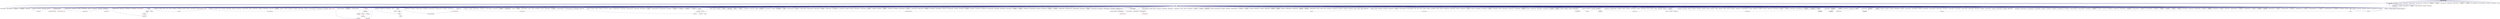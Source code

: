 digraph "counter_creators.hpp"
{
  edge [fontname="Helvetica",fontsize="10",labelfontname="Helvetica",labelfontsize="10"];
  node [fontname="Helvetica",fontsize="10",shape=record];
  Node202 [label="counter_creators.hpp",height=0.2,width=0.4,color="black", fillcolor="grey75", style="filled", fontcolor="black"];
  Node202 -> Node203 [dir="back",color="midnightblue",fontsize="10",style="solid",fontname="Helvetica"];
  Node203 [label="performance_counters.hpp",height=0.2,width=0.4,color="black", fillcolor="white", style="filled",URL="$d6/dac/performance__counters_8hpp.html"];
  Node203 -> Node204 [dir="back",color="midnightblue",fontsize="10",style="solid",fontname="Helvetica"];
  Node204 [label="1d_stencil_4_repart.cpp",height=0.2,width=0.4,color="black", fillcolor="white", style="filled",URL="$d0/d6b/1d__stencil__4__repart_8cpp.html"];
  Node203 -> Node205 [dir="back",color="midnightblue",fontsize="10",style="solid",fontname="Helvetica"];
  Node205 [label="1d_stencil_4_throttle.cpp",height=0.2,width=0.4,color="black", fillcolor="white", style="filled",URL="$d6/de5/1d__stencil__4__throttle_8cpp.html"];
  Node203 -> Node206 [dir="back",color="midnightblue",fontsize="10",style="solid",fontname="Helvetica"];
  Node206 [label="apex_policy_engine\l_active_thread_count.cpp",height=0.2,width=0.4,color="black", fillcolor="white", style="filled",URL="$d5/d01/apex__policy__engine__active__thread__count_8cpp.html"];
  Node203 -> Node207 [dir="back",color="midnightblue",fontsize="10",style="solid",fontname="Helvetica"];
  Node207 [label="heartbeat.cpp",height=0.2,width=0.4,color="black", fillcolor="white", style="filled",URL="$d8/d98/heartbeat_8cpp.html"];
  Node203 -> Node208 [dir="back",color="midnightblue",fontsize="10",style="solid",fontname="Helvetica"];
  Node208 [label="access_counter_set.cpp",height=0.2,width=0.4,color="black", fillcolor="white", style="filled",URL="$dc/d52/access__counter__set_8cpp.html"];
  Node203 -> Node209 [dir="back",color="midnightblue",fontsize="10",style="solid",fontname="Helvetica"];
  Node209 [label="simplest_performance\l_counter.cpp",height=0.2,width=0.4,color="black", fillcolor="white", style="filled",URL="$d4/d4e/simplest__performance__counter_8cpp.html"];
  Node203 -> Node210 [dir="back",color="midnightblue",fontsize="10",style="solid",fontname="Helvetica"];
  Node210 [label="sine.cpp",height=0.2,width=0.4,color="black", fillcolor="white", style="filled",URL="$d5/dd8/sine_8cpp.html"];
  Node203 -> Node211 [dir="back",color="midnightblue",fontsize="10",style="solid",fontname="Helvetica"];
  Node211 [label="hpx.hpp",height=0.2,width=0.4,color="red", fillcolor="white", style="filled",URL="$d0/daa/hpx_8hpp.html"];
  Node211 -> Node212 [dir="back",color="midnightblue",fontsize="10",style="solid",fontname="Helvetica"];
  Node212 [label="1d_stencil_1.cpp",height=0.2,width=0.4,color="black", fillcolor="white", style="filled",URL="$d2/db1/1d__stencil__1_8cpp.html"];
  Node211 -> Node213 [dir="back",color="midnightblue",fontsize="10",style="solid",fontname="Helvetica"];
  Node213 [label="1d_stencil_2.cpp",height=0.2,width=0.4,color="black", fillcolor="white", style="filled",URL="$d3/dd1/1d__stencil__2_8cpp.html"];
  Node211 -> Node214 [dir="back",color="midnightblue",fontsize="10",style="solid",fontname="Helvetica"];
  Node214 [label="1d_stencil_3.cpp",height=0.2,width=0.4,color="black", fillcolor="white", style="filled",URL="$db/d19/1d__stencil__3_8cpp.html"];
  Node211 -> Node215 [dir="back",color="midnightblue",fontsize="10",style="solid",fontname="Helvetica"];
  Node215 [label="1d_stencil_4.cpp",height=0.2,width=0.4,color="black", fillcolor="white", style="filled",URL="$d1/d7d/1d__stencil__4_8cpp.html"];
  Node211 -> Node216 [dir="back",color="midnightblue",fontsize="10",style="solid",fontname="Helvetica"];
  Node216 [label="1d_stencil_4_parallel.cpp",height=0.2,width=0.4,color="black", fillcolor="white", style="filled",URL="$d6/d05/1d__stencil__4__parallel_8cpp.html"];
  Node211 -> Node204 [dir="back",color="midnightblue",fontsize="10",style="solid",fontname="Helvetica"];
  Node211 -> Node205 [dir="back",color="midnightblue",fontsize="10",style="solid",fontname="Helvetica"];
  Node211 -> Node217 [dir="back",color="midnightblue",fontsize="10",style="solid",fontname="Helvetica"];
  Node217 [label="1d_stencil_5.cpp",height=0.2,width=0.4,color="black", fillcolor="white", style="filled",URL="$d7/d2a/1d__stencil__5_8cpp.html"];
  Node211 -> Node218 [dir="back",color="midnightblue",fontsize="10",style="solid",fontname="Helvetica"];
  Node218 [label="1d_stencil_6.cpp",height=0.2,width=0.4,color="black", fillcolor="white", style="filled",URL="$db/de7/1d__stencil__6_8cpp.html"];
  Node211 -> Node219 [dir="back",color="midnightblue",fontsize="10",style="solid",fontname="Helvetica"];
  Node219 [label="1d_stencil_7.cpp",height=0.2,width=0.4,color="black", fillcolor="white", style="filled",URL="$d4/d5a/1d__stencil__7_8cpp.html"];
  Node211 -> Node220 [dir="back",color="midnightblue",fontsize="10",style="solid",fontname="Helvetica"];
  Node220 [label="1d_stencil_8.cpp",height=0.2,width=0.4,color="black", fillcolor="white", style="filled",URL="$df/de0/1d__stencil__8_8cpp.html"];
  Node211 -> Node221 [dir="back",color="midnightblue",fontsize="10",style="solid",fontname="Helvetica"];
  Node221 [label="accumulator.cpp",height=0.2,width=0.4,color="black", fillcolor="white", style="filled",URL="$d1/d81/accumulator_8cpp.html"];
  Node211 -> Node222 [dir="back",color="midnightblue",fontsize="10",style="solid",fontname="Helvetica"];
  Node222 [label="accumulator.hpp",height=0.2,width=0.4,color="red", fillcolor="white", style="filled",URL="$d4/d9d/server_2accumulator_8hpp.html"];
  Node222 -> Node221 [dir="back",color="midnightblue",fontsize="10",style="solid",fontname="Helvetica"];
  Node211 -> Node225 [dir="back",color="midnightblue",fontsize="10",style="solid",fontname="Helvetica"];
  Node225 [label="template_function_accumulator.hpp",height=0.2,width=0.4,color="black", fillcolor="white", style="filled",URL="$d7/da6/server_2template__function__accumulator_8hpp.html"];
  Node225 -> Node226 [dir="back",color="midnightblue",fontsize="10",style="solid",fontname="Helvetica"];
  Node226 [label="template_function_accumulator.cpp",height=0.2,width=0.4,color="black", fillcolor="white", style="filled",URL="$d5/d02/template__function__accumulator_8cpp.html"];
  Node225 -> Node227 [dir="back",color="midnightblue",fontsize="10",style="solid",fontname="Helvetica"];
  Node227 [label="template_function_accumulator.hpp",height=0.2,width=0.4,color="red", fillcolor="white", style="filled",URL="$d3/de9/template__function__accumulator_8hpp.html"];
  Node211 -> Node229 [dir="back",color="midnightblue",fontsize="10",style="solid",fontname="Helvetica"];
  Node229 [label="template_accumulator.cpp",height=0.2,width=0.4,color="black", fillcolor="white", style="filled",URL="$d0/d4a/template__accumulator_8cpp.html"];
  Node211 -> Node226 [dir="back",color="midnightblue",fontsize="10",style="solid",fontname="Helvetica"];
  Node211 -> Node227 [dir="back",color="midnightblue",fontsize="10",style="solid",fontname="Helvetica"];
  Node211 -> Node230 [dir="back",color="midnightblue",fontsize="10",style="solid",fontname="Helvetica"];
  Node230 [label="allgather_module.cpp",height=0.2,width=0.4,color="black", fillcolor="white", style="filled",URL="$df/de4/allgather__module_8cpp.html"];
  Node211 -> Node231 [dir="back",color="midnightblue",fontsize="10",style="solid",fontname="Helvetica"];
  Node231 [label="allgather.cpp",height=0.2,width=0.4,color="black", fillcolor="white", style="filled",URL="$d7/d06/allgather_8cpp.html"];
  Node211 -> Node232 [dir="back",color="midnightblue",fontsize="10",style="solid",fontname="Helvetica"];
  Node232 [label="allgather_and_gate.cpp",height=0.2,width=0.4,color="black", fillcolor="white", style="filled",URL="$d1/d56/allgather__and__gate_8cpp.html"];
  Node211 -> Node233 [dir="back",color="midnightblue",fontsize="10",style="solid",fontname="Helvetica"];
  Node233 [label="ag_client.cpp",height=0.2,width=0.4,color="black", fillcolor="white", style="filled",URL="$d4/d5d/ag__client_8cpp.html"];
  Node211 -> Node234 [dir="back",color="midnightblue",fontsize="10",style="solid",fontname="Helvetica"];
  Node234 [label="hpx_thread_phase.cpp",height=0.2,width=0.4,color="black", fillcolor="white", style="filled",URL="$d5/dca/hpx__thread__phase_8cpp.html"];
  Node211 -> Node235 [dir="back",color="midnightblue",fontsize="10",style="solid",fontname="Helvetica"];
  Node235 [label="os_thread_num.cpp",height=0.2,width=0.4,color="black", fillcolor="white", style="filled",URL="$d2/dfb/os__thread__num_8cpp.html"];
  Node211 -> Node236 [dir="back",color="midnightblue",fontsize="10",style="solid",fontname="Helvetica"];
  Node236 [label="cancelable_action.cpp",height=0.2,width=0.4,color="black", fillcolor="white", style="filled",URL="$d5/d0c/cancelable__action_8cpp.html"];
  Node211 -> Node237 [dir="back",color="midnightblue",fontsize="10",style="solid",fontname="Helvetica"];
  Node237 [label="cancelable_action.hpp",height=0.2,width=0.4,color="black", fillcolor="white", style="filled",URL="$d5/d4d/server_2cancelable__action_8hpp.html"];
  Node237 -> Node236 [dir="back",color="midnightblue",fontsize="10",style="solid",fontname="Helvetica"];
  Node237 -> Node238 [dir="back",color="midnightblue",fontsize="10",style="solid",fontname="Helvetica"];
  Node238 [label="cancelable_action.hpp",height=0.2,width=0.4,color="red", fillcolor="white", style="filled",URL="$d0/da3/stubs_2cancelable__action_8hpp.html"];
  Node211 -> Node238 [dir="back",color="midnightblue",fontsize="10",style="solid",fontname="Helvetica"];
  Node211 -> Node240 [dir="back",color="midnightblue",fontsize="10",style="solid",fontname="Helvetica"];
  Node240 [label="cancelable_action_client.cpp",height=0.2,width=0.4,color="black", fillcolor="white", style="filled",URL="$d1/db8/cancelable__action__client_8cpp.html"];
  Node211 -> Node241 [dir="back",color="midnightblue",fontsize="10",style="solid",fontname="Helvetica"];
  Node241 [label="cublas_matmul.cpp",height=0.2,width=0.4,color="black", fillcolor="white", style="filled",URL="$dd/d84/cublas__matmul_8cpp.html"];
  Node211 -> Node242 [dir="back",color="midnightblue",fontsize="10",style="solid",fontname="Helvetica"];
  Node242 [label="win_perf_counters.cpp",height=0.2,width=0.4,color="black", fillcolor="white", style="filled",URL="$d8/d11/win__perf__counters_8cpp.html"];
  Node211 -> Node243 [dir="back",color="midnightblue",fontsize="10",style="solid",fontname="Helvetica"];
  Node243 [label="win_perf_counters.hpp",height=0.2,width=0.4,color="black", fillcolor="white", style="filled",URL="$d5/da7/win__perf__counters_8hpp.html"];
  Node211 -> Node244 [dir="back",color="midnightblue",fontsize="10",style="solid",fontname="Helvetica"];
  Node244 [label="hello_world_component.hpp",height=0.2,width=0.4,color="red", fillcolor="white", style="filled",URL="$df/df0/hello__world__component_8hpp.html"];
  Node211 -> Node247 [dir="back",color="midnightblue",fontsize="10",style="solid",fontname="Helvetica"];
  Node247 [label="interpolate1d.cpp",height=0.2,width=0.4,color="black", fillcolor="white", style="filled",URL="$d0/d05/interpolate1d_8cpp.html"];
  Node211 -> Node248 [dir="back",color="midnightblue",fontsize="10",style="solid",fontname="Helvetica"];
  Node248 [label="partition.hpp",height=0.2,width=0.4,color="black", fillcolor="white", style="filled",URL="$d0/d7a/examples_2interpolate1d_2interpolate1d_2partition_8hpp.html"];
  Node248 -> Node247 [dir="back",color="midnightblue",fontsize="10",style="solid",fontname="Helvetica"];
  Node248 -> Node249 [dir="back",color="midnightblue",fontsize="10",style="solid",fontname="Helvetica"];
  Node249 [label="interpolate1d.hpp",height=0.2,width=0.4,color="red", fillcolor="white", style="filled",URL="$d4/dc7/interpolate1d_8hpp.html"];
  Node249 -> Node247 [dir="back",color="midnightblue",fontsize="10",style="solid",fontname="Helvetica"];
  Node211 -> Node251 [dir="back",color="midnightblue",fontsize="10",style="solid",fontname="Helvetica"];
  Node251 [label="partition.hpp",height=0.2,width=0.4,color="black", fillcolor="white", style="filled",URL="$d0/dff/examples_2interpolate1d_2interpolate1d_2server_2partition_8hpp.html"];
  Node251 -> Node248 [dir="back",color="midnightblue",fontsize="10",style="solid",fontname="Helvetica"];
  Node251 -> Node252 [dir="back",color="midnightblue",fontsize="10",style="solid",fontname="Helvetica"];
  Node252 [label="partition.cpp",height=0.2,width=0.4,color="black", fillcolor="white", style="filled",URL="$d0/d4f/examples_2interpolate1d_2interpolate1d_2server_2partition_8cpp.html"];
  Node211 -> Node249 [dir="back",color="midnightblue",fontsize="10",style="solid",fontname="Helvetica"];
  Node211 -> Node253 [dir="back",color="midnightblue",fontsize="10",style="solid",fontname="Helvetica"];
  Node253 [label="read_values.cpp",height=0.2,width=0.4,color="black", fillcolor="white", style="filled",URL="$d0/d8c/interpolate1d_2interpolate1d_2read__values_8cpp.html"];
  Node211 -> Node252 [dir="back",color="midnightblue",fontsize="10",style="solid",fontname="Helvetica"];
  Node211 -> Node254 [dir="back",color="midnightblue",fontsize="10",style="solid",fontname="Helvetica"];
  Node254 [label="jacobi.cpp",height=0.2,width=0.4,color="black", fillcolor="white", style="filled",URL="$d2/d27/jacobi_8cpp.html"];
  Node211 -> Node255 [dir="back",color="midnightblue",fontsize="10",style="solid",fontname="Helvetica"];
  Node255 [label="grid.cpp",height=0.2,width=0.4,color="black", fillcolor="white", style="filled",URL="$d6/d1b/jacobi__component_2grid_8cpp.html"];
  Node211 -> Node256 [dir="back",color="midnightblue",fontsize="10",style="solid",fontname="Helvetica"];
  Node256 [label="row.cpp",height=0.2,width=0.4,color="black", fillcolor="white", style="filled",URL="$d3/d86/server_2row_8cpp.html"];
  Node211 -> Node257 [dir="back",color="midnightblue",fontsize="10",style="solid",fontname="Helvetica"];
  Node257 [label="solver.cpp",height=0.2,width=0.4,color="black", fillcolor="white", style="filled",URL="$d6/d94/solver_8cpp.html"];
  Node211 -> Node258 [dir="back",color="midnightblue",fontsize="10",style="solid",fontname="Helvetica"];
  Node258 [label="stencil_iterator.cpp",height=0.2,width=0.4,color="black", fillcolor="white", style="filled",URL="$d6/de1/server_2stencil__iterator_8cpp.html"];
  Node211 -> Node259 [dir="back",color="midnightblue",fontsize="10",style="solid",fontname="Helvetica"];
  Node259 [label="stencil_iterator.cpp",height=0.2,width=0.4,color="black", fillcolor="white", style="filled",URL="$d7/d71/stencil__iterator_8cpp.html"];
  Node211 -> Node260 [dir="back",color="midnightblue",fontsize="10",style="solid",fontname="Helvetica"];
  Node260 [label="jacobi.cpp",height=0.2,width=0.4,color="black", fillcolor="white", style="filled",URL="$d3/d44/smp_2jacobi_8cpp.html"];
  Node211 -> Node261 [dir="back",color="midnightblue",fontsize="10",style="solid",fontname="Helvetica"];
  Node261 [label="jacobi_hpx.cpp",height=0.2,width=0.4,color="black", fillcolor="white", style="filled",URL="$d8/d72/jacobi__hpx_8cpp.html"];
  Node211 -> Node262 [dir="back",color="midnightblue",fontsize="10",style="solid",fontname="Helvetica"];
  Node262 [label="jacobi_nonuniform.cpp",height=0.2,width=0.4,color="black", fillcolor="white", style="filled",URL="$dd/ddc/jacobi__nonuniform_8cpp.html"];
  Node211 -> Node263 [dir="back",color="midnightblue",fontsize="10",style="solid",fontname="Helvetica"];
  Node263 [label="jacobi_nonuniform_hpx.cpp",height=0.2,width=0.4,color="black", fillcolor="white", style="filled",URL="$de/d56/jacobi__nonuniform__hpx_8cpp.html"];
  Node211 -> Node264 [dir="back",color="midnightblue",fontsize="10",style="solid",fontname="Helvetica"];
  Node264 [label="nqueen.cpp",height=0.2,width=0.4,color="black", fillcolor="white", style="filled",URL="$db/dca/nqueen_8cpp.html"];
  Node211 -> Node265 [dir="back",color="midnightblue",fontsize="10",style="solid",fontname="Helvetica"];
  Node265 [label="nqueen.hpp",height=0.2,width=0.4,color="red", fillcolor="white", style="filled",URL="$de/d58/server_2nqueen_8hpp.html"];
  Node265 -> Node264 [dir="back",color="midnightblue",fontsize="10",style="solid",fontname="Helvetica"];
  Node211 -> Node268 [dir="back",color="midnightblue",fontsize="10",style="solid",fontname="Helvetica"];
  Node268 [label="nqueen_client.cpp",height=0.2,width=0.4,color="black", fillcolor="white", style="filled",URL="$d3/d5e/nqueen__client_8cpp.html"];
  Node211 -> Node269 [dir="back",color="midnightblue",fontsize="10",style="solid",fontname="Helvetica"];
  Node269 [label="sine.cpp",height=0.2,width=0.4,color="black", fillcolor="white", style="filled",URL="$d3/d0d/server_2sine_8cpp.html"];
  Node211 -> Node270 [dir="back",color="midnightblue",fontsize="10",style="solid",fontname="Helvetica"];
  Node270 [label="sine.hpp",height=0.2,width=0.4,color="black", fillcolor="white", style="filled",URL="$d8/dac/sine_8hpp.html"];
  Node270 -> Node269 [dir="back",color="midnightblue",fontsize="10",style="solid",fontname="Helvetica"];
  Node270 -> Node210 [dir="back",color="midnightblue",fontsize="10",style="solid",fontname="Helvetica"];
  Node211 -> Node210 [dir="back",color="midnightblue",fontsize="10",style="solid",fontname="Helvetica"];
  Node211 -> Node271 [dir="back",color="midnightblue",fontsize="10",style="solid",fontname="Helvetica"];
  Node271 [label="sine_client.cpp",height=0.2,width=0.4,color="black", fillcolor="white", style="filled",URL="$db/d62/sine__client_8cpp.html"];
  Node211 -> Node272 [dir="back",color="midnightblue",fontsize="10",style="solid",fontname="Helvetica"];
  Node272 [label="qt.cpp",height=0.2,width=0.4,color="black", fillcolor="white", style="filled",URL="$df/d90/qt_8cpp.html"];
  Node211 -> Node273 [dir="back",color="midnightblue",fontsize="10",style="solid",fontname="Helvetica"];
  Node273 [label="queue_client.cpp",height=0.2,width=0.4,color="black", fillcolor="white", style="filled",URL="$d7/d96/queue__client_8cpp.html"];
  Node211 -> Node274 [dir="back",color="midnightblue",fontsize="10",style="solid",fontname="Helvetica"];
  Node274 [label="customize_async.cpp",height=0.2,width=0.4,color="black", fillcolor="white", style="filled",URL="$d0/d82/customize__async_8cpp.html"];
  Node211 -> Node275 [dir="back",color="midnightblue",fontsize="10",style="solid",fontname="Helvetica"];
  Node275 [label="data_actions.cpp",height=0.2,width=0.4,color="black", fillcolor="white", style="filled",URL="$dc/d68/data__actions_8cpp.html"];
  Node211 -> Node276 [dir="back",color="midnightblue",fontsize="10",style="solid",fontname="Helvetica"];
  Node276 [label="error_handling.cpp",height=0.2,width=0.4,color="black", fillcolor="white", style="filled",URL="$d9/d96/error__handling_8cpp.html"];
  Node211 -> Node277 [dir="back",color="midnightblue",fontsize="10",style="solid",fontname="Helvetica"];
  Node277 [label="event_synchronization.cpp",height=0.2,width=0.4,color="black", fillcolor="white", style="filled",URL="$d0/d35/event__synchronization_8cpp.html"];
  Node211 -> Node278 [dir="back",color="midnightblue",fontsize="10",style="solid",fontname="Helvetica"];
  Node278 [label="factorial.cpp",height=0.2,width=0.4,color="black", fillcolor="white", style="filled",URL="$d9/d00/factorial_8cpp.html"];
  Node211 -> Node279 [dir="back",color="midnightblue",fontsize="10",style="solid",fontname="Helvetica"];
  Node279 [label="file_serialization.cpp",height=0.2,width=0.4,color="black", fillcolor="white", style="filled",URL="$de/d58/file__serialization_8cpp.html"];
  Node211 -> Node280 [dir="back",color="midnightblue",fontsize="10",style="solid",fontname="Helvetica"];
  Node280 [label="init_globally.cpp",height=0.2,width=0.4,color="black", fillcolor="white", style="filled",URL="$d6/dad/init__globally_8cpp.html"];
  Node211 -> Node281 [dir="back",color="midnightblue",fontsize="10",style="solid",fontname="Helvetica"];
  Node281 [label="interest_calculator.cpp",height=0.2,width=0.4,color="black", fillcolor="white", style="filled",URL="$d2/d86/interest__calculator_8cpp.html"];
  Node211 -> Node282 [dir="back",color="midnightblue",fontsize="10",style="solid",fontname="Helvetica"];
  Node282 [label="non_atomic_rma.cpp",height=0.2,width=0.4,color="black", fillcolor="white", style="filled",URL="$d7/d8b/non__atomic__rma_8cpp.html"];
  Node211 -> Node283 [dir="back",color="midnightblue",fontsize="10",style="solid",fontname="Helvetica"];
  Node283 [label="partitioned_vector\l_spmd_foreach.cpp",height=0.2,width=0.4,color="black", fillcolor="white", style="filled",URL="$db/d7c/partitioned__vector__spmd__foreach_8cpp.html"];
  Node211 -> Node284 [dir="back",color="midnightblue",fontsize="10",style="solid",fontname="Helvetica"];
  Node284 [label="pipeline1.cpp",height=0.2,width=0.4,color="black", fillcolor="white", style="filled",URL="$d5/d77/pipeline1_8cpp.html"];
  Node211 -> Node285 [dir="back",color="midnightblue",fontsize="10",style="solid",fontname="Helvetica"];
  Node285 [label="quicksort.cpp",height=0.2,width=0.4,color="black", fillcolor="white", style="filled",URL="$d3/d1e/quicksort_8cpp.html"];
  Node211 -> Node286 [dir="back",color="midnightblue",fontsize="10",style="solid",fontname="Helvetica"];
  Node286 [label="receive_buffer.cpp",height=0.2,width=0.4,color="black", fillcolor="white", style="filled",URL="$d7/d10/receive__buffer_8cpp.html"];
  Node211 -> Node287 [dir="back",color="midnightblue",fontsize="10",style="solid",fontname="Helvetica"];
  Node287 [label="safe_object.cpp",height=0.2,width=0.4,color="black", fillcolor="white", style="filled",URL="$dd/d52/safe__object_8cpp.html"];
  Node211 -> Node288 [dir="back",color="midnightblue",fontsize="10",style="solid",fontname="Helvetica"];
  Node288 [label="sort_by_key_demo.cpp",height=0.2,width=0.4,color="black", fillcolor="white", style="filled",URL="$da/d20/sort__by__key__demo_8cpp.html"];
  Node211 -> Node289 [dir="back",color="midnightblue",fontsize="10",style="solid",fontname="Helvetica"];
  Node289 [label="timed_wake.cpp",height=0.2,width=0.4,color="black", fillcolor="white", style="filled",URL="$d8/df9/timed__wake_8cpp.html"];
  Node211 -> Node290 [dir="back",color="midnightblue",fontsize="10",style="solid",fontname="Helvetica"];
  Node290 [label="vector_counting_dotproduct.cpp",height=0.2,width=0.4,color="black", fillcolor="white", style="filled",URL="$df/de9/vector__counting__dotproduct_8cpp.html"];
  Node211 -> Node291 [dir="back",color="midnightblue",fontsize="10",style="solid",fontname="Helvetica"];
  Node291 [label="vector_zip_dotproduct.cpp",height=0.2,width=0.4,color="black", fillcolor="white", style="filled",URL="$dc/d18/vector__zip__dotproduct_8cpp.html"];
  Node211 -> Node292 [dir="back",color="midnightblue",fontsize="10",style="solid",fontname="Helvetica"];
  Node292 [label="zerocopy_rdma.cpp",height=0.2,width=0.4,color="black", fillcolor="white", style="filled",URL="$d1/dad/zerocopy__rdma_8cpp.html"];
  Node211 -> Node293 [dir="back",color="midnightblue",fontsize="10",style="solid",fontname="Helvetica"];
  Node293 [label="random_mem_access.cpp",height=0.2,width=0.4,color="black", fillcolor="white", style="filled",URL="$d1/d51/random__mem__access_8cpp.html"];
  Node211 -> Node294 [dir="back",color="midnightblue",fontsize="10",style="solid",fontname="Helvetica"];
  Node294 [label="random_mem_access.hpp",height=0.2,width=0.4,color="red", fillcolor="white", style="filled",URL="$d0/d19/server_2random__mem__access_8hpp.html"];
  Node294 -> Node293 [dir="back",color="midnightblue",fontsize="10",style="solid",fontname="Helvetica"];
  Node211 -> Node297 [dir="back",color="midnightblue",fontsize="10",style="solid",fontname="Helvetica"];
  Node297 [label="random_mem_access_client.cpp",height=0.2,width=0.4,color="black", fillcolor="white", style="filled",URL="$df/d1b/random__mem__access__client_8cpp.html"];
  Node211 -> Node298 [dir="back",color="midnightblue",fontsize="10",style="solid",fontname="Helvetica"];
  Node298 [label="oversubscribing_resource\l_partitioner.cpp",height=0.2,width=0.4,color="black", fillcolor="white", style="filled",URL="$dd/dee/oversubscribing__resource__partitioner_8cpp.html"];
  Node211 -> Node299 [dir="back",color="midnightblue",fontsize="10",style="solid",fontname="Helvetica"];
  Node299 [label="simple_resource_partitioner.cpp",height=0.2,width=0.4,color="black", fillcolor="white", style="filled",URL="$d5/df9/simple__resource__partitioner_8cpp.html"];
  Node211 -> Node300 [dir="back",color="midnightblue",fontsize="10",style="solid",fontname="Helvetica"];
  Node300 [label="dimension.hpp",height=0.2,width=0.4,color="red", fillcolor="white", style="filled",URL="$d6/d39/sheneos_2sheneos_2dimension_8hpp.html"];
  Node300 -> Node306 [dir="back",color="midnightblue",fontsize="10",style="solid",fontname="Helvetica"];
  Node306 [label="partition3d.hpp",height=0.2,width=0.4,color="black", fillcolor="white", style="filled",URL="$dd/dbf/server_2partition3d_8hpp.html"];
  Node306 -> Node307 [dir="back",color="midnightblue",fontsize="10",style="solid",fontname="Helvetica"];
  Node307 [label="partition3d.hpp",height=0.2,width=0.4,color="black", fillcolor="white", style="filled",URL="$d1/d50/partition3d_8hpp.html"];
  Node307 -> Node303 [dir="back",color="midnightblue",fontsize="10",style="solid",fontname="Helvetica"];
  Node303 [label="interpolator.cpp",height=0.2,width=0.4,color="black", fillcolor="white", style="filled",URL="$d5/d02/interpolator_8cpp.html"];
  Node307 -> Node308 [dir="back",color="midnightblue",fontsize="10",style="solid",fontname="Helvetica"];
  Node308 [label="interpolator.hpp",height=0.2,width=0.4,color="red", fillcolor="white", style="filled",URL="$dc/d3b/interpolator_8hpp.html"];
  Node308 -> Node303 [dir="back",color="midnightblue",fontsize="10",style="solid",fontname="Helvetica"];
  Node308 -> Node311 [dir="back",color="midnightblue",fontsize="10",style="solid",fontname="Helvetica"];
  Node311 [label="sheneos_test.cpp",height=0.2,width=0.4,color="black", fillcolor="white", style="filled",URL="$d4/d6e/sheneos__test_8cpp.html"];
  Node306 -> Node305 [dir="back",color="midnightblue",fontsize="10",style="solid",fontname="Helvetica"];
  Node305 [label="partition3d.cpp",height=0.2,width=0.4,color="black", fillcolor="white", style="filled",URL="$de/d70/partition3d_8cpp.html"];
  Node211 -> Node303 [dir="back",color="midnightblue",fontsize="10",style="solid",fontname="Helvetica"];
  Node211 -> Node307 [dir="back",color="midnightblue",fontsize="10",style="solid",fontname="Helvetica"];
  Node211 -> Node306 [dir="back",color="midnightblue",fontsize="10",style="solid",fontname="Helvetica"];
  Node211 -> Node308 [dir="back",color="midnightblue",fontsize="10",style="solid",fontname="Helvetica"];
  Node211 -> Node312 [dir="back",color="midnightblue",fontsize="10",style="solid",fontname="Helvetica"];
  Node312 [label="configuration.hpp",height=0.2,width=0.4,color="red", fillcolor="white", style="filled",URL="$dc/d0a/configuration_8hpp.html"];
  Node312 -> Node308 [dir="back",color="midnightblue",fontsize="10",style="solid",fontname="Helvetica"];
  Node211 -> Node304 [dir="back",color="midnightblue",fontsize="10",style="solid",fontname="Helvetica"];
  Node304 [label="read_values.cpp",height=0.2,width=0.4,color="black", fillcolor="white", style="filled",URL="$d7/da4/sheneos_2sheneos_2read__values_8cpp.html"];
  Node211 -> Node305 [dir="back",color="midnightblue",fontsize="10",style="solid",fontname="Helvetica"];
  Node211 -> Node311 [dir="back",color="midnightblue",fontsize="10",style="solid",fontname="Helvetica"];
  Node211 -> Node314 [dir="back",color="midnightblue",fontsize="10",style="solid",fontname="Helvetica"];
  Node314 [label="startup_shutdown.cpp",height=0.2,width=0.4,color="black", fillcolor="white", style="filled",URL="$d3/dfc/server_2startup__shutdown_8cpp.html"];
  Node211 -> Node315 [dir="back",color="midnightblue",fontsize="10",style="solid",fontname="Helvetica"];
  Node315 [label="startup_shutdown.cpp",height=0.2,width=0.4,color="black", fillcolor="white", style="filled",URL="$d0/ddb/startup__shutdown_8cpp.html"];
  Node211 -> Node316 [dir="back",color="midnightblue",fontsize="10",style="solid",fontname="Helvetica"];
  Node316 [label="spin.cpp",height=0.2,width=0.4,color="black", fillcolor="white", style="filled",URL="$d7/df2/spin_8cpp.html"];
  Node211 -> Node317 [dir="back",color="midnightblue",fontsize="10",style="solid",fontname="Helvetica"];
  Node317 [label="throttle.cpp",height=0.2,width=0.4,color="black", fillcolor="white", style="filled",URL="$de/d56/server_2throttle_8cpp.html"];
  Node211 -> Node318 [dir="back",color="midnightblue",fontsize="10",style="solid",fontname="Helvetica"];
  Node318 [label="throttle.hpp",height=0.2,width=0.4,color="black", fillcolor="white", style="filled",URL="$db/dc9/server_2throttle_8hpp.html"];
  Node318 -> Node317 [dir="back",color="midnightblue",fontsize="10",style="solid",fontname="Helvetica"];
  Node318 -> Node319 [dir="back",color="midnightblue",fontsize="10",style="solid",fontname="Helvetica"];
  Node319 [label="throttle.hpp",height=0.2,width=0.4,color="black", fillcolor="white", style="filled",URL="$d5/dec/stubs_2throttle_8hpp.html"];
  Node319 -> Node320 [dir="back",color="midnightblue",fontsize="10",style="solid",fontname="Helvetica"];
  Node320 [label="throttle.hpp",height=0.2,width=0.4,color="red", fillcolor="white", style="filled",URL="$d2/d2e/throttle_8hpp.html"];
  Node320 -> Node321 [dir="back",color="midnightblue",fontsize="10",style="solid",fontname="Helvetica"];
  Node321 [label="throttle.cpp",height=0.2,width=0.4,color="black", fillcolor="white", style="filled",URL="$db/d02/throttle_8cpp.html"];
  Node211 -> Node319 [dir="back",color="midnightblue",fontsize="10",style="solid",fontname="Helvetica"];
  Node211 -> Node321 [dir="back",color="midnightblue",fontsize="10",style="solid",fontname="Helvetica"];
  Node211 -> Node320 [dir="back",color="midnightblue",fontsize="10",style="solid",fontname="Helvetica"];
  Node211 -> Node323 [dir="back",color="midnightblue",fontsize="10",style="solid",fontname="Helvetica"];
  Node323 [label="transpose_await.cpp",height=0.2,width=0.4,color="black", fillcolor="white", style="filled",URL="$de/d68/transpose__await_8cpp.html"];
  Node211 -> Node324 [dir="back",color="midnightblue",fontsize="10",style="solid",fontname="Helvetica"];
  Node324 [label="transpose_block.cpp",height=0.2,width=0.4,color="black", fillcolor="white", style="filled",URL="$d0/de1/transpose__block_8cpp.html"];
  Node211 -> Node325 [dir="back",color="midnightblue",fontsize="10",style="solid",fontname="Helvetica"];
  Node325 [label="transpose_block_numa.cpp",height=0.2,width=0.4,color="black", fillcolor="white", style="filled",URL="$dd/d3b/transpose__block__numa_8cpp.html"];
  Node211 -> Node326 [dir="back",color="midnightblue",fontsize="10",style="solid",fontname="Helvetica"];
  Node326 [label="transpose_serial.cpp",height=0.2,width=0.4,color="black", fillcolor="white", style="filled",URL="$db/d74/transpose__serial_8cpp.html"];
  Node211 -> Node327 [dir="back",color="midnightblue",fontsize="10",style="solid",fontname="Helvetica"];
  Node327 [label="transpose_serial_block.cpp",height=0.2,width=0.4,color="black", fillcolor="white", style="filled",URL="$d8/daa/transpose__serial__block_8cpp.html"];
  Node211 -> Node328 [dir="back",color="midnightblue",fontsize="10",style="solid",fontname="Helvetica"];
  Node328 [label="transpose_serial_vector.cpp",height=0.2,width=0.4,color="black", fillcolor="white", style="filled",URL="$d4/d04/transpose__serial__vector_8cpp.html"];
  Node211 -> Node329 [dir="back",color="midnightblue",fontsize="10",style="solid",fontname="Helvetica"];
  Node329 [label="transpose_smp.cpp",height=0.2,width=0.4,color="black", fillcolor="white", style="filled",URL="$d2/d99/transpose__smp_8cpp.html"];
  Node211 -> Node330 [dir="back",color="midnightblue",fontsize="10",style="solid",fontname="Helvetica"];
  Node330 [label="transpose_smp_block.cpp",height=0.2,width=0.4,color="black", fillcolor="white", style="filled",URL="$da/d4d/transpose__smp__block_8cpp.html"];
  Node211 -> Node331 [dir="back",color="midnightblue",fontsize="10",style="solid",fontname="Helvetica"];
  Node331 [label="simple_central_tuplespace.hpp",height=0.2,width=0.4,color="red", fillcolor="white", style="filled",URL="$db/d69/server_2simple__central__tuplespace_8hpp.html"];
  Node331 -> Node332 [dir="back",color="midnightblue",fontsize="10",style="solid",fontname="Helvetica"];
  Node332 [label="simple_central_tuplespace.cpp",height=0.2,width=0.4,color="black", fillcolor="white", style="filled",URL="$d3/dec/simple__central__tuplespace_8cpp.html"];
  Node211 -> Node336 [dir="back",color="midnightblue",fontsize="10",style="solid",fontname="Helvetica"];
  Node336 [label="tuples_warehouse.hpp",height=0.2,width=0.4,color="black", fillcolor="white", style="filled",URL="$da/de6/tuples__warehouse_8hpp.html"];
  Node336 -> Node331 [dir="back",color="midnightblue",fontsize="10",style="solid",fontname="Helvetica"];
  Node211 -> Node332 [dir="back",color="midnightblue",fontsize="10",style="solid",fontname="Helvetica"];
  Node211 -> Node337 [dir="back",color="midnightblue",fontsize="10",style="solid",fontname="Helvetica"];
  Node337 [label="hpx_runtime.cpp",height=0.2,width=0.4,color="black", fillcolor="white", style="filled",URL="$d7/d1e/hpx__runtime_8cpp.html"];
  Node211 -> Node338 [dir="back",color="midnightblue",fontsize="10",style="solid",fontname="Helvetica"];
  Node338 [label="synchronize.cpp",height=0.2,width=0.4,color="black", fillcolor="white", style="filled",URL="$da/da2/synchronize_8cpp.html"];
  Node211 -> Node339 [dir="back",color="midnightblue",fontsize="10",style="solid",fontname="Helvetica"];
  Node339 [label="agas_cache_timings.cpp",height=0.2,width=0.4,color="black", fillcolor="white", style="filled",URL="$dd/d37/agas__cache__timings_8cpp.html"];
  Node211 -> Node340 [dir="back",color="midnightblue",fontsize="10",style="solid",fontname="Helvetica"];
  Node340 [label="async_overheads.cpp",height=0.2,width=0.4,color="black", fillcolor="white", style="filled",URL="$de/da6/async__overheads_8cpp.html"];
  Node211 -> Node341 [dir="back",color="midnightblue",fontsize="10",style="solid",fontname="Helvetica"];
  Node341 [label="coroutines_call_overhead.cpp",height=0.2,width=0.4,color="black", fillcolor="white", style="filled",URL="$da/d1e/coroutines__call__overhead_8cpp.html"];
  Node211 -> Node342 [dir="back",color="midnightblue",fontsize="10",style="solid",fontname="Helvetica"];
  Node342 [label="foreach_scaling.cpp",height=0.2,width=0.4,color="black", fillcolor="white", style="filled",URL="$d4/d94/foreach__scaling_8cpp.html"];
  Node211 -> Node343 [dir="back",color="midnightblue",fontsize="10",style="solid",fontname="Helvetica"];
  Node343 [label="function_object_wrapper\l_overhead.cpp",height=0.2,width=0.4,color="black", fillcolor="white", style="filled",URL="$d5/d6f/function__object__wrapper__overhead_8cpp.html"];
  Node211 -> Node344 [dir="back",color="midnightblue",fontsize="10",style="solid",fontname="Helvetica"];
  Node344 [label="hpx_homogeneous_timed\l_task_spawn_executors.cpp",height=0.2,width=0.4,color="black", fillcolor="white", style="filled",URL="$d1/d3b/hpx__homogeneous__timed__task__spawn__executors_8cpp.html"];
  Node211 -> Node345 [dir="back",color="midnightblue",fontsize="10",style="solid",fontname="Helvetica"];
  Node345 [label="htts2_hpx.cpp",height=0.2,width=0.4,color="black", fillcolor="white", style="filled",URL="$d2/daf/htts2__hpx_8cpp.html"];
  Node211 -> Node346 [dir="back",color="midnightblue",fontsize="10",style="solid",fontname="Helvetica"];
  Node346 [label="partitioned_vector\l_foreach.cpp",height=0.2,width=0.4,color="black", fillcolor="white", style="filled",URL="$df/d5f/partitioned__vector__foreach_8cpp.html"];
  Node211 -> Node347 [dir="back",color="midnightblue",fontsize="10",style="solid",fontname="Helvetica"];
  Node347 [label="serialization_overhead.cpp",height=0.2,width=0.4,color="black", fillcolor="white", style="filled",URL="$d3/df8/serialization__overhead_8cpp.html"];
  Node211 -> Node348 [dir="back",color="midnightblue",fontsize="10",style="solid",fontname="Helvetica"];
  Node348 [label="sizeof.cpp",height=0.2,width=0.4,color="black", fillcolor="white", style="filled",URL="$d3/d0f/sizeof_8cpp.html"];
  Node211 -> Node349 [dir="back",color="midnightblue",fontsize="10",style="solid",fontname="Helvetica"];
  Node349 [label="skynet.cpp",height=0.2,width=0.4,color="black", fillcolor="white", style="filled",URL="$d0/dc3/skynet_8cpp.html"];
  Node211 -> Node350 [dir="back",color="midnightblue",fontsize="10",style="solid",fontname="Helvetica"];
  Node350 [label="stencil3_iterators.cpp",height=0.2,width=0.4,color="black", fillcolor="white", style="filled",URL="$db/d9e/stencil3__iterators_8cpp.html"];
  Node211 -> Node351 [dir="back",color="midnightblue",fontsize="10",style="solid",fontname="Helvetica"];
  Node351 [label="stream.cpp",height=0.2,width=0.4,color="black", fillcolor="white", style="filled",URL="$da/d5f/stream_8cpp.html"];
  Node211 -> Node352 [dir="back",color="midnightblue",fontsize="10",style="solid",fontname="Helvetica"];
  Node352 [label="timed_task_spawn.cpp",height=0.2,width=0.4,color="black", fillcolor="white", style="filled",URL="$df/de1/timed__task__spawn_8cpp.html"];
  Node211 -> Node353 [dir="back",color="midnightblue",fontsize="10",style="solid",fontname="Helvetica"];
  Node353 [label="transform_reduce_binary\l_scaling.cpp",height=0.2,width=0.4,color="black", fillcolor="white", style="filled",URL="$d1/dae/transform__reduce__binary__scaling_8cpp.html"];
  Node211 -> Node354 [dir="back",color="midnightblue",fontsize="10",style="solid",fontname="Helvetica"];
  Node354 [label="transform_reduce_scaling.cpp",height=0.2,width=0.4,color="black", fillcolor="white", style="filled",URL="$db/d2a/transform__reduce__scaling_8cpp.html"];
  Node211 -> Node355 [dir="back",color="midnightblue",fontsize="10",style="solid",fontname="Helvetica"];
  Node355 [label="minmax_element_performance.cpp",height=0.2,width=0.4,color="black", fillcolor="white", style="filled",URL="$d9/d93/minmax__element__performance_8cpp.html"];
  Node211 -> Node356 [dir="back",color="midnightblue",fontsize="10",style="solid",fontname="Helvetica"];
  Node356 [label="barrier_performance.cpp",height=0.2,width=0.4,color="black", fillcolor="white", style="filled",URL="$d6/d6c/barrier__performance_8cpp.html"];
  Node211 -> Node357 [dir="back",color="midnightblue",fontsize="10",style="solid",fontname="Helvetica"];
  Node357 [label="network_storage.cpp",height=0.2,width=0.4,color="black", fillcolor="white", style="filled",URL="$db/daa/network__storage_8cpp.html"];
  Node211 -> Node358 [dir="back",color="midnightblue",fontsize="10",style="solid",fontname="Helvetica"];
  Node358 [label="simple_profiler.hpp",height=0.2,width=0.4,color="black", fillcolor="white", style="filled",URL="$d8/d02/simple__profiler_8hpp.html"];
  Node358 -> Node357 [dir="back",color="midnightblue",fontsize="10",style="solid",fontname="Helvetica"];
  Node211 -> Node359 [dir="back",color="midnightblue",fontsize="10",style="solid",fontname="Helvetica"];
  Node359 [label="osu_bcast.cpp",height=0.2,width=0.4,color="black", fillcolor="white", style="filled",URL="$d3/dca/osu__bcast_8cpp.html"];
  Node211 -> Node360 [dir="back",color="midnightblue",fontsize="10",style="solid",fontname="Helvetica"];
  Node360 [label="osu_bibw.cpp",height=0.2,width=0.4,color="black", fillcolor="white", style="filled",URL="$d2/d04/osu__bibw_8cpp.html"];
  Node211 -> Node361 [dir="back",color="midnightblue",fontsize="10",style="solid",fontname="Helvetica"];
  Node361 [label="osu_bw.cpp",height=0.2,width=0.4,color="black", fillcolor="white", style="filled",URL="$d4/d20/osu__bw_8cpp.html"];
  Node211 -> Node362 [dir="back",color="midnightblue",fontsize="10",style="solid",fontname="Helvetica"];
  Node362 [label="osu_latency.cpp",height=0.2,width=0.4,color="black", fillcolor="white", style="filled",URL="$df/d58/osu__latency_8cpp.html"];
  Node211 -> Node363 [dir="back",color="midnightblue",fontsize="10",style="solid",fontname="Helvetica"];
  Node363 [label="osu_multi_lat.cpp",height=0.2,width=0.4,color="black", fillcolor="white", style="filled",URL="$d7/d91/osu__multi__lat_8cpp.html"];
  Node211 -> Node364 [dir="back",color="midnightblue",fontsize="10",style="solid",fontname="Helvetica"];
  Node364 [label="osu_scatter.cpp",height=0.2,width=0.4,color="black", fillcolor="white", style="filled",URL="$d4/d4c/osu__scatter_8cpp.html"];
  Node211 -> Node365 [dir="back",color="midnightblue",fontsize="10",style="solid",fontname="Helvetica"];
  Node365 [label="pingpong_performance.cpp",height=0.2,width=0.4,color="black", fillcolor="white", style="filled",URL="$de/d03/pingpong__performance_8cpp.html"];
  Node211 -> Node366 [dir="back",color="midnightblue",fontsize="10",style="solid",fontname="Helvetica"];
  Node366 [label="benchmark_is_heap.cpp",height=0.2,width=0.4,color="black", fillcolor="white", style="filled",URL="$da/d4f/benchmark__is__heap_8cpp.html"];
  Node211 -> Node367 [dir="back",color="midnightblue",fontsize="10",style="solid",fontname="Helvetica"];
  Node367 [label="benchmark_is_heap_until.cpp",height=0.2,width=0.4,color="black", fillcolor="white", style="filled",URL="$dc/df5/benchmark__is__heap__until_8cpp.html"];
  Node211 -> Node368 [dir="back",color="midnightblue",fontsize="10",style="solid",fontname="Helvetica"];
  Node368 [label="benchmark_merge.cpp",height=0.2,width=0.4,color="black", fillcolor="white", style="filled",URL="$dd/d49/benchmark__merge_8cpp.html"];
  Node211 -> Node369 [dir="back",color="midnightblue",fontsize="10",style="solid",fontname="Helvetica"];
  Node369 [label="benchmark_partition.cpp",height=0.2,width=0.4,color="black", fillcolor="white", style="filled",URL="$d9/d88/benchmark__partition_8cpp.html"];
  Node211 -> Node370 [dir="back",color="midnightblue",fontsize="10",style="solid",fontname="Helvetica"];
  Node370 [label="benchmark_partition\l_copy.cpp",height=0.2,width=0.4,color="black", fillcolor="white", style="filled",URL="$d3/d0e/benchmark__partition__copy_8cpp.html"];
  Node211 -> Node371 [dir="back",color="midnightblue",fontsize="10",style="solid",fontname="Helvetica"];
  Node371 [label="benchmark_unique_copy.cpp",height=0.2,width=0.4,color="black", fillcolor="white", style="filled",URL="$d9/d53/benchmark__unique__copy_8cpp.html"];
  Node211 -> Node372 [dir="back",color="midnightblue",fontsize="10",style="solid",fontname="Helvetica"];
  Node372 [label="action_move_semantics.cpp",height=0.2,width=0.4,color="black", fillcolor="white", style="filled",URL="$d4/db3/action__move__semantics_8cpp.html"];
  Node211 -> Node373 [dir="back",color="midnightblue",fontsize="10",style="solid",fontname="Helvetica"];
  Node373 [label="movable_objects.cpp",height=0.2,width=0.4,color="black", fillcolor="white", style="filled",URL="$d8/d65/movable__objects_8cpp.html"];
  Node211 -> Node374 [dir="back",color="midnightblue",fontsize="10",style="solid",fontname="Helvetica"];
  Node374 [label="duplicate_id_registration\l_1596.cpp",height=0.2,width=0.4,color="black", fillcolor="white", style="filled",URL="$db/d8d/duplicate__id__registration__1596_8cpp.html"];
  Node211 -> Node375 [dir="back",color="midnightblue",fontsize="10",style="solid",fontname="Helvetica"];
  Node375 [label="pass_by_value_id_type\l_action.cpp",height=0.2,width=0.4,color="black", fillcolor="white", style="filled",URL="$d0/de6/pass__by__value__id__type__action_8cpp.html"];
  Node211 -> Node376 [dir="back",color="midnightblue",fontsize="10",style="solid",fontname="Helvetica"];
  Node376 [label="register_with_basename\l_1804.cpp",height=0.2,width=0.4,color="black", fillcolor="white", style="filled",URL="$db/d95/register__with__basename__1804_8cpp.html"];
  Node211 -> Node377 [dir="back",color="midnightblue",fontsize="10",style="solid",fontname="Helvetica"];
  Node377 [label="send_gid_keep_component\l_1624.cpp",height=0.2,width=0.4,color="black", fillcolor="white", style="filled",URL="$d9/d49/send__gid__keep__component__1624_8cpp.html"];
  Node211 -> Node378 [dir="back",color="midnightblue",fontsize="10",style="solid",fontname="Helvetica"];
  Node378 [label="algorithms.cc",height=0.2,width=0.4,color="black", fillcolor="white", style="filled",URL="$d5/d1b/algorithms_8cc.html"];
  Node211 -> Node379 [dir="back",color="midnightblue",fontsize="10",style="solid",fontname="Helvetica"];
  Node379 [label="matrix_hpx.hh",height=0.2,width=0.4,color="black", fillcolor="white", style="filled",URL="$d5/d89/matrix__hpx_8hh.html"];
  Node379 -> Node380 [dir="back",color="midnightblue",fontsize="10",style="solid",fontname="Helvetica"];
  Node380 [label="block_matrix.hh",height=0.2,width=0.4,color="red", fillcolor="white", style="filled",URL="$dc/de8/block__matrix_8hh.html"];
  Node380 -> Node378 [dir="back",color="midnightblue",fontsize="10",style="solid",fontname="Helvetica"];
  Node380 -> Node384 [dir="back",color="midnightblue",fontsize="10",style="solid",fontname="Helvetica"];
  Node384 [label="block_matrix.cc",height=0.2,width=0.4,color="black", fillcolor="white", style="filled",URL="$de/d88/block__matrix_8cc.html"];
  Node380 -> Node383 [dir="back",color="midnightblue",fontsize="10",style="solid",fontname="Helvetica"];
  Node383 [label="tests.cc",height=0.2,width=0.4,color="black", fillcolor="white", style="filled",URL="$d6/d96/tests_8cc.html"];
  Node379 -> Node378 [dir="back",color="midnightblue",fontsize="10",style="solid",fontname="Helvetica"];
  Node379 -> Node382 [dir="back",color="midnightblue",fontsize="10",style="solid",fontname="Helvetica"];
  Node382 [label="matrix_hpx.cc",height=0.2,width=0.4,color="black", fillcolor="white", style="filled",URL="$d7/d32/matrix__hpx_8cc.html"];
  Node211 -> Node380 [dir="back",color="midnightblue",fontsize="10",style="solid",fontname="Helvetica"];
  Node211 -> Node384 [dir="back",color="midnightblue",fontsize="10",style="solid",fontname="Helvetica"];
  Node211 -> Node385 [dir="back",color="midnightblue",fontsize="10",style="solid",fontname="Helvetica"];
  Node385 [label="main.cc",height=0.2,width=0.4,color="black", fillcolor="white", style="filled",URL="$d9/d0f/main_8cc.html"];
  Node211 -> Node386 [dir="back",color="midnightblue",fontsize="10",style="solid",fontname="Helvetica"];
  Node386 [label="matrix.cc",height=0.2,width=0.4,color="black", fillcolor="white", style="filled",URL="$d7/dea/matrix_8cc.html"];
  Node211 -> Node382 [dir="back",color="midnightblue",fontsize="10",style="solid",fontname="Helvetica"];
  Node211 -> Node383 [dir="back",color="midnightblue",fontsize="10",style="solid",fontname="Helvetica"];
  Node211 -> Node387 [dir="back",color="midnightblue",fontsize="10",style="solid",fontname="Helvetica"];
  Node387 [label="client_1950.cpp",height=0.2,width=0.4,color="black", fillcolor="white", style="filled",URL="$d0/d79/client__1950_8cpp.html"];
  Node211 -> Node388 [dir="back",color="midnightblue",fontsize="10",style="solid",fontname="Helvetica"];
  Node388 [label="commandline_options\l_1437.cpp",height=0.2,width=0.4,color="black", fillcolor="white", style="filled",URL="$d5/dbd/commandline__options__1437_8cpp.html"];
  Node211 -> Node389 [dir="back",color="midnightblue",fontsize="10",style="solid",fontname="Helvetica"];
  Node389 [label="moveonly_constructor\l_arguments_1405.cpp",height=0.2,width=0.4,color="black", fillcolor="white", style="filled",URL="$d3/dcf/moveonly__constructor__arguments__1405_8cpp.html"];
  Node211 -> Node390 [dir="back",color="midnightblue",fontsize="10",style="solid",fontname="Helvetica"];
  Node390 [label="partitioned_vector\l_2201.cpp",height=0.2,width=0.4,color="black", fillcolor="white", style="filled",URL="$dc/d39/partitioned__vector__2201_8cpp.html"];
  Node211 -> Node391 [dir="back",color="midnightblue",fontsize="10",style="solid",fontname="Helvetica"];
  Node391 [label="dynamic_counters_loaded\l_1508.cpp",height=0.2,width=0.4,color="black", fillcolor="white", style="filled",URL="$db/d58/dynamic__counters__loaded__1508_8cpp.html"];
  Node211 -> Node392 [dir="back",color="midnightblue",fontsize="10",style="solid",fontname="Helvetica"];
  Node392 [label="id_type_ref_counting\l_1032.cpp",height=0.2,width=0.4,color="black", fillcolor="white", style="filled",URL="$d8/dfd/id__type__ref__counting__1032_8cpp.html"];
  Node211 -> Node393 [dir="back",color="midnightblue",fontsize="10",style="solid",fontname="Helvetica"];
  Node393 [label="lost_output_2236.cpp",height=0.2,width=0.4,color="black", fillcolor="white", style="filled",URL="$db/dd0/lost__output__2236_8cpp.html"];
  Node211 -> Node394 [dir="back",color="midnightblue",fontsize="10",style="solid",fontname="Helvetica"];
  Node394 [label="no_output_1173.cpp",height=0.2,width=0.4,color="black", fillcolor="white", style="filled",URL="$de/d67/no__output__1173_8cpp.html"];
  Node211 -> Node395 [dir="back",color="midnightblue",fontsize="10",style="solid",fontname="Helvetica"];
  Node395 [label="after_588.cpp",height=0.2,width=0.4,color="black", fillcolor="white", style="filled",URL="$dc/dc0/after__588_8cpp.html"];
  Node211 -> Node396 [dir="back",color="midnightblue",fontsize="10",style="solid",fontname="Helvetica"];
  Node396 [label="async_callback_with\l_bound_callback.cpp",height=0.2,width=0.4,color="black", fillcolor="white", style="filled",URL="$d2/dae/async__callback__with__bound__callback_8cpp.html"];
  Node211 -> Node397 [dir="back",color="midnightblue",fontsize="10",style="solid",fontname="Helvetica"];
  Node397 [label="async_unwrap_1037.cpp",height=0.2,width=0.4,color="black", fillcolor="white", style="filled",URL="$d4/d13/async__unwrap__1037_8cpp.html"];
  Node211 -> Node398 [dir="back",color="midnightblue",fontsize="10",style="solid",fontname="Helvetica"];
  Node398 [label="barrier_hang.cpp",height=0.2,width=0.4,color="black", fillcolor="white", style="filled",URL="$dd/d8b/barrier__hang_8cpp.html"];
  Node211 -> Node399 [dir="back",color="midnightblue",fontsize="10",style="solid",fontname="Helvetica"];
  Node399 [label="call_promise_get_gid\l_more_than_once.cpp",height=0.2,width=0.4,color="black", fillcolor="white", style="filled",URL="$d4/dd8/call__promise__get__gid__more__than__once_8cpp.html"];
  Node211 -> Node400 [dir="back",color="midnightblue",fontsize="10",style="solid",fontname="Helvetica"];
  Node400 [label="channel_register_as\l_2722.cpp",height=0.2,width=0.4,color="black", fillcolor="white", style="filled",URL="$d4/d98/channel__register__as__2722_8cpp.html"];
  Node211 -> Node401 [dir="back",color="midnightblue",fontsize="10",style="solid",fontname="Helvetica"];
  Node401 [label="dataflow_action_2008.cpp",height=0.2,width=0.4,color="black", fillcolor="white", style="filled",URL="$da/dad/dataflow__action__2008_8cpp.html"];
  Node211 -> Node402 [dir="back",color="midnightblue",fontsize="10",style="solid",fontname="Helvetica"];
  Node402 [label="dataflow_const_functor\l_773.cpp",height=0.2,width=0.4,color="black", fillcolor="white", style="filled",URL="$d3/df2/dataflow__const__functor__773_8cpp.html"];
  Node211 -> Node403 [dir="back",color="midnightblue",fontsize="10",style="solid",fontname="Helvetica"];
  Node403 [label="dataflow_future_swap.cpp",height=0.2,width=0.4,color="black", fillcolor="white", style="filled",URL="$dc/d8c/dataflow__future__swap_8cpp.html"];
  Node211 -> Node404 [dir="back",color="midnightblue",fontsize="10",style="solid",fontname="Helvetica"];
  Node404 [label="dataflow_future_swap2.cpp",height=0.2,width=0.4,color="black", fillcolor="white", style="filled",URL="$d1/db3/dataflow__future__swap2_8cpp.html"];
  Node211 -> Node405 [dir="back",color="midnightblue",fontsize="10",style="solid",fontname="Helvetica"];
  Node405 [label="dataflow_launch_775.cpp",height=0.2,width=0.4,color="black", fillcolor="white", style="filled",URL="$d7/d0d/dataflow__launch__775_8cpp.html"];
  Node211 -> Node406 [dir="back",color="midnightblue",fontsize="10",style="solid",fontname="Helvetica"];
  Node406 [label="dataflow_recursion\l_1613.cpp",height=0.2,width=0.4,color="black", fillcolor="white", style="filled",URL="$d0/d1f/dataflow__recursion__1613_8cpp.html"];
  Node211 -> Node407 [dir="back",color="midnightblue",fontsize="10",style="solid",fontname="Helvetica"];
  Node407 [label="dataflow_using_774.cpp",height=0.2,width=0.4,color="black", fillcolor="white", style="filled",URL="$d7/dfa/dataflow__using__774_8cpp.html"];
  Node211 -> Node408 [dir="back",color="midnightblue",fontsize="10",style="solid",fontname="Helvetica"];
  Node408 [label="exception_from_continuation\l_1613.cpp",height=0.2,width=0.4,color="black", fillcolor="white", style="filled",URL="$db/d28/exception__from__continuation__1613_8cpp.html"];
  Node211 -> Node409 [dir="back",color="midnightblue",fontsize="10",style="solid",fontname="Helvetica"];
  Node409 [label="fail_future_2667.cpp",height=0.2,width=0.4,color="black", fillcolor="white", style="filled",URL="$db/d7e/fail__future__2667_8cpp.html"];
  Node211 -> Node410 [dir="back",color="midnightblue",fontsize="10",style="solid",fontname="Helvetica"];
  Node410 [label="future_2667.cpp",height=0.2,width=0.4,color="black", fillcolor="white", style="filled",URL="$d2/dfd/future__2667_8cpp.html"];
  Node211 -> Node411 [dir="back",color="midnightblue",fontsize="10",style="solid",fontname="Helvetica"];
  Node411 [label="future_790.cpp",height=0.2,width=0.4,color="black", fillcolor="white", style="filled",URL="$de/d3d/future__790_8cpp.html"];
  Node211 -> Node412 [dir="back",color="midnightblue",fontsize="10",style="solid",fontname="Helvetica"];
  Node412 [label="future_unwrap_1182.cpp",height=0.2,width=0.4,color="black", fillcolor="white", style="filled",URL="$df/d7a/future__unwrap__1182_8cpp.html"];
  Node211 -> Node413 [dir="back",color="midnightblue",fontsize="10",style="solid",fontname="Helvetica"];
  Node413 [label="future_unwrap_878.cpp",height=0.2,width=0.4,color="black", fillcolor="white", style="filled",URL="$d9/ddf/future__unwrap__878_8cpp.html"];
  Node211 -> Node414 [dir="back",color="midnightblue",fontsize="10",style="solid",fontname="Helvetica"];
  Node414 [label="ignore_while_locked\l_1485.cpp",height=0.2,width=0.4,color="black", fillcolor="white", style="filled",URL="$db/d24/ignore__while__locked__1485_8cpp.html"];
  Node211 -> Node415 [dir="back",color="midnightblue",fontsize="10",style="solid",fontname="Helvetica"];
  Node415 [label="lifetime_588.cpp",height=0.2,width=0.4,color="black", fillcolor="white", style="filled",URL="$d7/dca/lifetime__588_8cpp.html"];
  Node211 -> Node416 [dir="back",color="midnightblue",fontsize="10",style="solid",fontname="Helvetica"];
  Node416 [label="lifetime_588_1.cpp",height=0.2,width=0.4,color="black", fillcolor="white", style="filled",URL="$de/d75/lifetime__588__1_8cpp.html"];
  Node211 -> Node417 [dir="back",color="midnightblue",fontsize="10",style="solid",fontname="Helvetica"];
  Node417 [label="multiple_gather_ops\l_2001.cpp",height=0.2,width=0.4,color="black", fillcolor="white", style="filled",URL="$d3/d95/multiple__gather__ops__2001_8cpp.html"];
  Node211 -> Node418 [dir="back",color="midnightblue",fontsize="10",style="solid",fontname="Helvetica"];
  Node418 [label="promise_1620.cpp",height=0.2,width=0.4,color="black", fillcolor="white", style="filled",URL="$d2/d67/promise__1620_8cpp.html"];
  Node211 -> Node419 [dir="back",color="midnightblue",fontsize="10",style="solid",fontname="Helvetica"];
  Node419 [label="promise_leak_996.cpp",height=0.2,width=0.4,color="black", fillcolor="white", style="filled",URL="$d0/d7e/promise__leak__996_8cpp.html"];
  Node211 -> Node420 [dir="back",color="midnightblue",fontsize="10",style="solid",fontname="Helvetica"];
  Node420 [label="receive_buffer_1733.cpp",height=0.2,width=0.4,color="black", fillcolor="white", style="filled",URL="$d1/d0e/receive__buffer__1733_8cpp.html"];
  Node211 -> Node421 [dir="back",color="midnightblue",fontsize="10",style="solid",fontname="Helvetica"];
  Node421 [label="safely_destroy_promise\l_1481.cpp",height=0.2,width=0.4,color="black", fillcolor="white", style="filled",URL="$dd/d62/safely__destroy__promise__1481_8cpp.html"];
  Node211 -> Node422 [dir="back",color="midnightblue",fontsize="10",style="solid",fontname="Helvetica"];
  Node422 [label="set_hpx_limit_798.cpp",height=0.2,width=0.4,color="black", fillcolor="white", style="filled",URL="$d2/dfb/set__hpx__limit__798_8cpp.html"];
  Node211 -> Node423 [dir="back",color="midnightblue",fontsize="10",style="solid",fontname="Helvetica"];
  Node423 [label="shared_mutex_1702.cpp",height=0.2,width=0.4,color="black", fillcolor="white", style="filled",URL="$d2/d66/shared__mutex__1702_8cpp.html"];
  Node211 -> Node424 [dir="back",color="midnightblue",fontsize="10",style="solid",fontname="Helvetica"];
  Node424 [label="shared_stated_leaked\l_1211.cpp",height=0.2,width=0.4,color="black", fillcolor="white", style="filled",URL="$dc/dce/shared__stated__leaked__1211_8cpp.html"];
  Node211 -> Node425 [dir="back",color="midnightblue",fontsize="10",style="solid",fontname="Helvetica"];
  Node425 [label="split_future_2246.cpp",height=0.2,width=0.4,color="black", fillcolor="white", style="filled",URL="$db/d2b/split__future__2246_8cpp.html"];
  Node211 -> Node426 [dir="back",color="midnightblue",fontsize="10",style="solid",fontname="Helvetica"];
  Node426 [label="wait_all_hang_1946.cpp",height=0.2,width=0.4,color="black", fillcolor="white", style="filled",URL="$d5/d69/wait__all__hang__1946_8cpp.html"];
  Node211 -> Node427 [dir="back",color="midnightblue",fontsize="10",style="solid",fontname="Helvetica"];
  Node427 [label="wait_for_1751.cpp",height=0.2,width=0.4,color="black", fillcolor="white", style="filled",URL="$d9/d48/wait__for__1751_8cpp.html"];
  Node211 -> Node428 [dir="back",color="midnightblue",fontsize="10",style="solid",fontname="Helvetica"];
  Node428 [label="when_all_vectors_1623.cpp",height=0.2,width=0.4,color="black", fillcolor="white", style="filled",URL="$dd/d2e/when__all__vectors__1623_8cpp.html"];
  Node211 -> Node429 [dir="back",color="midnightblue",fontsize="10",style="solid",fontname="Helvetica"];
  Node429 [label="multiple_init.cpp",height=0.2,width=0.4,color="black", fillcolor="white", style="filled",URL="$df/d43/multiple__init_8cpp.html"];
  Node211 -> Node430 [dir="back",color="midnightblue",fontsize="10",style="solid",fontname="Helvetica"];
  Node430 [label="is_executor_1691.cpp",height=0.2,width=0.4,color="black", fillcolor="white", style="filled",URL="$d2/d1e/is__executor__1691_8cpp.html"];
  Node211 -> Node431 [dir="back",color="midnightblue",fontsize="10",style="solid",fontname="Helvetica"];
  Node431 [label="for_each_annotated\l_function.cpp",height=0.2,width=0.4,color="black", fillcolor="white", style="filled",URL="$d5/dbf/for__each__annotated__function_8cpp.html"];
  Node211 -> Node432 [dir="back",color="midnightblue",fontsize="10",style="solid",fontname="Helvetica"];
  Node432 [label="for_loop_2281.cpp",height=0.2,width=0.4,color="black", fillcolor="white", style="filled",URL="$de/d36/for__loop__2281_8cpp.html"];
  Node211 -> Node433 [dir="back",color="midnightblue",fontsize="10",style="solid",fontname="Helvetica"];
  Node433 [label="minimal_findend.cpp",height=0.2,width=0.4,color="black", fillcolor="white", style="filled",URL="$da/d34/minimal__findend_8cpp.html"];
  Node211 -> Node434 [dir="back",color="midnightblue",fontsize="10",style="solid",fontname="Helvetica"];
  Node434 [label="scan_different_inits.cpp",height=0.2,width=0.4,color="black", fillcolor="white", style="filled",URL="$d6/d4b/scan__different__inits_8cpp.html"];
  Node211 -> Node435 [dir="back",color="midnightblue",fontsize="10",style="solid",fontname="Helvetica"];
  Node435 [label="scan_non_commutative.cpp",height=0.2,width=0.4,color="black", fillcolor="white", style="filled",URL="$d8/de4/scan__non__commutative_8cpp.html"];
  Node211 -> Node436 [dir="back",color="midnightblue",fontsize="10",style="solid",fontname="Helvetica"];
  Node436 [label="scan_shortlength.cpp",height=0.2,width=0.4,color="black", fillcolor="white", style="filled",URL="$de/d75/scan__shortlength_8cpp.html"];
  Node211 -> Node437 [dir="back",color="midnightblue",fontsize="10",style="solid",fontname="Helvetica"];
  Node437 [label="search_zerolength.cpp",height=0.2,width=0.4,color="black", fillcolor="white", style="filled",URL="$d0/d9f/search__zerolength_8cpp.html"];
  Node211 -> Node438 [dir="back",color="midnightblue",fontsize="10",style="solid",fontname="Helvetica"];
  Node438 [label="static_chunker_2282.cpp",height=0.2,width=0.4,color="black", fillcolor="white", style="filled",URL="$d5/d52/static__chunker__2282_8cpp.html"];
  Node211 -> Node439 [dir="back",color="midnightblue",fontsize="10",style="solid",fontname="Helvetica"];
  Node439 [label="papi_counters_active\l_interface.cpp",height=0.2,width=0.4,color="black", fillcolor="white", style="filled",URL="$db/dd5/papi__counters__active__interface_8cpp.html"];
  Node211 -> Node440 [dir="back",color="midnightblue",fontsize="10",style="solid",fontname="Helvetica"];
  Node440 [label="papi_counters_basic\l_functions.cpp",height=0.2,width=0.4,color="black", fillcolor="white", style="filled",URL="$da/dc8/papi__counters__basic__functions_8cpp.html"];
  Node211 -> Node441 [dir="back",color="midnightblue",fontsize="10",style="solid",fontname="Helvetica"];
  Node441 [label="papi_counters_segfault\l_1890.cpp",height=0.2,width=0.4,color="black", fillcolor="white", style="filled",URL="$df/d76/papi__counters__segfault__1890_8cpp.html"];
  Node211 -> Node442 [dir="back",color="midnightblue",fontsize="10",style="solid",fontname="Helvetica"];
  Node442 [label="statistics_2666.cpp",height=0.2,width=0.4,color="black", fillcolor="white", style="filled",URL="$d7/d98/statistics__2666_8cpp.html"];
  Node211 -> Node443 [dir="back",color="midnightblue",fontsize="10",style="solid",fontname="Helvetica"];
  Node443 [label="uptime_1737.cpp",height=0.2,width=0.4,color="black", fillcolor="white", style="filled",URL="$d7/d12/uptime__1737_8cpp.html"];
  Node211 -> Node444 [dir="back",color="midnightblue",fontsize="10",style="solid",fontname="Helvetica"];
  Node444 [label="block_os_threads_1036.cpp",height=0.2,width=0.4,color="black", fillcolor="white", style="filled",URL="$d7/d92/block__os__threads__1036_8cpp.html"];
  Node211 -> Node445 [dir="back",color="midnightblue",fontsize="10",style="solid",fontname="Helvetica"];
  Node445 [label="resume_priority.cpp",height=0.2,width=0.4,color="black", fillcolor="white", style="filled",URL="$de/d5e/resume__priority_8cpp.html"];
  Node211 -> Node446 [dir="back",color="midnightblue",fontsize="10",style="solid",fontname="Helvetica"];
  Node446 [label="thread_data_1111.cpp",height=0.2,width=0.4,color="black", fillcolor="white", style="filled",URL="$d5/d15/thread__data__1111_8cpp.html"];
  Node211 -> Node447 [dir="back",color="midnightblue",fontsize="10",style="solid",fontname="Helvetica"];
  Node447 [label="thread_pool_executor\l_1112.cpp",height=0.2,width=0.4,color="black", fillcolor="white", style="filled",URL="$df/daa/thread__pool__executor__1112_8cpp.html"];
  Node211 -> Node448 [dir="back",color="midnightblue",fontsize="10",style="solid",fontname="Helvetica"];
  Node448 [label="thread_pool_executor\l_1114.cpp",height=0.2,width=0.4,color="black", fillcolor="white", style="filled",URL="$d8/d63/thread__pool__executor__1114_8cpp.html"];
  Node211 -> Node449 [dir="back",color="midnightblue",fontsize="10",style="solid",fontname="Helvetica"];
  Node449 [label="thread_rescheduling.cpp",height=0.2,width=0.4,color="black", fillcolor="white", style="filled",URL="$d6/d6d/thread__rescheduling_8cpp.html"];
  Node211 -> Node450 [dir="back",color="midnightblue",fontsize="10",style="solid",fontname="Helvetica"];
  Node450 [label="thread_suspend_duration.cpp",height=0.2,width=0.4,color="black", fillcolor="white", style="filled",URL="$db/d59/thread__suspend__duration_8cpp.html"];
  Node211 -> Node451 [dir="back",color="midnightblue",fontsize="10",style="solid",fontname="Helvetica"];
  Node451 [label="thread_suspend_pending.cpp",height=0.2,width=0.4,color="black", fillcolor="white", style="filled",URL="$de/d29/thread__suspend__pending_8cpp.html"];
  Node211 -> Node452 [dir="back",color="midnightblue",fontsize="10",style="solid",fontname="Helvetica"];
  Node452 [label="threads_all_1422.cpp",height=0.2,width=0.4,color="black", fillcolor="white", style="filled",URL="$d2/d38/threads__all__1422_8cpp.html"];
  Node211 -> Node453 [dir="back",color="midnightblue",fontsize="10",style="solid",fontname="Helvetica"];
  Node453 [label="unhandled_exception\l_582.cpp",height=0.2,width=0.4,color="black", fillcolor="white", style="filled",URL="$d9/d1e/unhandled__exception__582_8cpp.html"];
  Node211 -> Node454 [dir="back",color="midnightblue",fontsize="10",style="solid",fontname="Helvetica"];
  Node454 [label="configuration_1572.cpp",height=0.2,width=0.4,color="black", fillcolor="white", style="filled",URL="$d9/d26/configuration__1572_8cpp.html"];
  Node211 -> Node455 [dir="back",color="midnightblue",fontsize="10",style="solid",fontname="Helvetica"];
  Node455 [label="function_argument.cpp",height=0.2,width=0.4,color="black", fillcolor="white", style="filled",URL="$db/da3/function__argument_8cpp.html"];
  Node211 -> Node456 [dir="back",color="midnightblue",fontsize="10",style="solid",fontname="Helvetica"];
  Node456 [label="serialize_buffer_1069.cpp",height=0.2,width=0.4,color="black", fillcolor="white", style="filled",URL="$d4/dc0/serialize__buffer__1069_8cpp.html"];
  Node211 -> Node457 [dir="back",color="midnightblue",fontsize="10",style="solid",fontname="Helvetica"];
  Node457 [label="unwrapped_1528.cpp",height=0.2,width=0.4,color="black", fillcolor="white", style="filled",URL="$d7/d63/unwrapped__1528_8cpp.html"];
  Node211 -> Node458 [dir="back",color="midnightblue",fontsize="10",style="solid",fontname="Helvetica"];
  Node458 [label="managed_refcnt_checker.cpp",height=0.2,width=0.4,color="black", fillcolor="white", style="filled",URL="$d3/d8d/managed__refcnt__checker_8cpp.html"];
  Node211 -> Node459 [dir="back",color="midnightblue",fontsize="10",style="solid",fontname="Helvetica"];
  Node459 [label="managed_refcnt_checker.hpp",height=0.2,width=0.4,color="red", fillcolor="white", style="filled",URL="$db/dd0/managed__refcnt__checker_8hpp.html"];
  Node211 -> Node472 [dir="back",color="midnightblue",fontsize="10",style="solid",fontname="Helvetica"];
  Node472 [label="managed_refcnt_checker.cpp",height=0.2,width=0.4,color="black", fillcolor="white", style="filled",URL="$d7/d11/server_2managed__refcnt__checker_8cpp.html"];
  Node211 -> Node473 [dir="back",color="midnightblue",fontsize="10",style="solid",fontname="Helvetica"];
  Node473 [label="managed_refcnt_checker.hpp",height=0.2,width=0.4,color="black", fillcolor="white", style="filled",URL="$df/da6/server_2managed__refcnt__checker_8hpp.html"];
  Node473 -> Node458 [dir="back",color="midnightblue",fontsize="10",style="solid",fontname="Helvetica"];
  Node473 -> Node472 [dir="back",color="midnightblue",fontsize="10",style="solid",fontname="Helvetica"];
  Node473 -> Node474 [dir="back",color="midnightblue",fontsize="10",style="solid",fontname="Helvetica"];
  Node474 [label="managed_refcnt_checker.hpp",height=0.2,width=0.4,color="black", fillcolor="white", style="filled",URL="$d3/d77/stubs_2managed__refcnt__checker_8hpp.html"];
  Node474 -> Node459 [dir="back",color="midnightblue",fontsize="10",style="solid",fontname="Helvetica"];
  Node211 -> Node475 [dir="back",color="midnightblue",fontsize="10",style="solid",fontname="Helvetica"];
  Node475 [label="simple_refcnt_checker.cpp",height=0.2,width=0.4,color="black", fillcolor="white", style="filled",URL="$d7/d14/server_2simple__refcnt__checker_8cpp.html"];
  Node211 -> Node476 [dir="back",color="midnightblue",fontsize="10",style="solid",fontname="Helvetica"];
  Node476 [label="simple_refcnt_checker.hpp",height=0.2,width=0.4,color="black", fillcolor="white", style="filled",URL="$d6/d3d/server_2simple__refcnt__checker_8hpp.html"];
  Node476 -> Node475 [dir="back",color="midnightblue",fontsize="10",style="solid",fontname="Helvetica"];
  Node476 -> Node477 [dir="back",color="midnightblue",fontsize="10",style="solid",fontname="Helvetica"];
  Node477 [label="simple_refcnt_checker.cpp",height=0.2,width=0.4,color="black", fillcolor="white", style="filled",URL="$df/d16/simple__refcnt__checker_8cpp.html"];
  Node476 -> Node478 [dir="back",color="midnightblue",fontsize="10",style="solid",fontname="Helvetica"];
  Node478 [label="simple_refcnt_checker.hpp",height=0.2,width=0.4,color="black", fillcolor="white", style="filled",URL="$da/d8e/stubs_2simple__refcnt__checker_8hpp.html"];
  Node478 -> Node479 [dir="back",color="midnightblue",fontsize="10",style="solid",fontname="Helvetica"];
  Node479 [label="simple_refcnt_checker.hpp",height=0.2,width=0.4,color="red", fillcolor="white", style="filled",URL="$dd/d4e/simple__refcnt__checker_8hpp.html"];
  Node211 -> Node480 [dir="back",color="midnightblue",fontsize="10",style="solid",fontname="Helvetica"];
  Node480 [label="simple_mobile_object.cpp",height=0.2,width=0.4,color="black", fillcolor="white", style="filled",URL="$d2/da7/simple__mobile__object_8cpp.html"];
  Node211 -> Node477 [dir="back",color="midnightblue",fontsize="10",style="solid",fontname="Helvetica"];
  Node211 -> Node479 [dir="back",color="midnightblue",fontsize="10",style="solid",fontname="Helvetica"];
  Node211 -> Node474 [dir="back",color="midnightblue",fontsize="10",style="solid",fontname="Helvetica"];
  Node211 -> Node478 [dir="back",color="midnightblue",fontsize="10",style="solid",fontname="Helvetica"];
  Node211 -> Node481 [dir="back",color="midnightblue",fontsize="10",style="solid",fontname="Helvetica"];
  Node481 [label="gid_type.cpp",height=0.2,width=0.4,color="black", fillcolor="white", style="filled",URL="$d4/d63/gid__type_8cpp.html"];
  Node211 -> Node482 [dir="back",color="midnightblue",fontsize="10",style="solid",fontname="Helvetica"];
  Node482 [label="test.cpp",height=0.2,width=0.4,color="black", fillcolor="white", style="filled",URL="$df/dac/test_8cpp.html"];
  Node211 -> Node483 [dir="back",color="midnightblue",fontsize="10",style="solid",fontname="Helvetica"];
  Node483 [label="launch_process.cpp",height=0.2,width=0.4,color="black", fillcolor="white", style="filled",URL="$df/ddc/launch__process_8cpp.html"];
  Node211 -> Node484 [dir="back",color="midnightblue",fontsize="10",style="solid",fontname="Helvetica"];
  Node484 [label="launched_process.cpp",height=0.2,width=0.4,color="black", fillcolor="white", style="filled",URL="$d8/de7/launched__process_8cpp.html"];
  Node211 -> Node485 [dir="back",color="midnightblue",fontsize="10",style="solid",fontname="Helvetica"];
  Node485 [label="handled_exception.cpp",height=0.2,width=0.4,color="black", fillcolor="white", style="filled",URL="$d8/d05/handled__exception_8cpp.html"];
  Node211 -> Node486 [dir="back",color="midnightblue",fontsize="10",style="solid",fontname="Helvetica"];
  Node486 [label="unhandled_exception.cpp",height=0.2,width=0.4,color="black", fillcolor="white", style="filled",URL="$d3/d3a/unhandled__exception_8cpp.html"];
  Node211 -> Node487 [dir="back",color="midnightblue",fontsize="10",style="solid",fontname="Helvetica"];
  Node487 [label="await.cpp",height=0.2,width=0.4,color="black", fillcolor="white", style="filled",URL="$d6/d41/await_8cpp.html"];
  Node211 -> Node488 [dir="back",color="midnightblue",fontsize="10",style="solid",fontname="Helvetica"];
  Node488 [label="barrier.cpp",height=0.2,width=0.4,color="black", fillcolor="white", style="filled",URL="$df/d63/tests_2unit_2lcos_2barrier_8cpp.html"];
  Node211 -> Node489 [dir="back",color="midnightblue",fontsize="10",style="solid",fontname="Helvetica"];
  Node489 [label="condition_variable.cpp",height=0.2,width=0.4,color="black", fillcolor="white", style="filled",URL="$d1/ded/tests_2unit_2lcos_2condition__variable_8cpp.html"];
  Node211 -> Node490 [dir="back",color="midnightblue",fontsize="10",style="solid",fontname="Helvetica"];
  Node490 [label="fail_compile_mutex\l_move.cpp",height=0.2,width=0.4,color="black", fillcolor="white", style="filled",URL="$d9/de5/fail__compile__mutex__move_8cpp.html"];
  Node211 -> Node491 [dir="back",color="midnightblue",fontsize="10",style="solid",fontname="Helvetica"];
  Node491 [label="fail_compile_spinlock\l_move.cpp",height=0.2,width=0.4,color="black", fillcolor="white", style="filled",URL="$da/d62/fail__compile__spinlock__move_8cpp.html"];
  Node211 -> Node492 [dir="back",color="midnightblue",fontsize="10",style="solid",fontname="Helvetica"];
  Node492 [label="fail_compile_spinlock\l_no_backoff_move.cpp",height=0.2,width=0.4,color="black", fillcolor="white", style="filled",URL="$d8/d16/fail__compile__spinlock__no__backoff__move_8cpp.html"];
  Node211 -> Node493 [dir="back",color="midnightblue",fontsize="10",style="solid",fontname="Helvetica"];
  Node493 [label="future_ref.cpp",height=0.2,width=0.4,color="black", fillcolor="white", style="filled",URL="$d3/dc8/future__ref_8cpp.html"];
  Node211 -> Node494 [dir="back",color="midnightblue",fontsize="10",style="solid",fontname="Helvetica"];
  Node494 [label="global_spmd_block.cpp",height=0.2,width=0.4,color="black", fillcolor="white", style="filled",URL="$da/d4f/global__spmd__block_8cpp.html"];
  Node211 -> Node495 [dir="back",color="midnightblue",fontsize="10",style="solid",fontname="Helvetica"];
  Node495 [label="local_barrier.cpp",height=0.2,width=0.4,color="black", fillcolor="white", style="filled",URL="$d2/db4/tests_2unit_2lcos_2local__barrier_8cpp.html"];
  Node211 -> Node496 [dir="back",color="midnightblue",fontsize="10",style="solid",fontname="Helvetica"];
  Node496 [label="local_dataflow.cpp",height=0.2,width=0.4,color="black", fillcolor="white", style="filled",URL="$d9/d92/local__dataflow_8cpp.html"];
  Node211 -> Node497 [dir="back",color="midnightblue",fontsize="10",style="solid",fontname="Helvetica"];
  Node497 [label="local_dataflow_executor.cpp",height=0.2,width=0.4,color="black", fillcolor="white", style="filled",URL="$d2/d73/local__dataflow__executor_8cpp.html"];
  Node211 -> Node498 [dir="back",color="midnightblue",fontsize="10",style="solid",fontname="Helvetica"];
  Node498 [label="local_dataflow_executor\l_v1.cpp",height=0.2,width=0.4,color="black", fillcolor="white", style="filled",URL="$df/d49/local__dataflow__executor__v1_8cpp.html"];
  Node211 -> Node499 [dir="back",color="midnightblue",fontsize="10",style="solid",fontname="Helvetica"];
  Node499 [label="local_dataflow_std\l_array.cpp",height=0.2,width=0.4,color="black", fillcolor="white", style="filled",URL="$db/dcb/local__dataflow__std__array_8cpp.html"];
  Node211 -> Node500 [dir="back",color="midnightblue",fontsize="10",style="solid",fontname="Helvetica"];
  Node500 [label="local_event.cpp",height=0.2,width=0.4,color="black", fillcolor="white", style="filled",URL="$df/d9a/local__event_8cpp.html"];
  Node211 -> Node501 [dir="back",color="midnightblue",fontsize="10",style="solid",fontname="Helvetica"];
  Node501 [label="remote_dataflow.cpp",height=0.2,width=0.4,color="black", fillcolor="white", style="filled",URL="$df/d7b/remote__dataflow_8cpp.html"];
  Node211 -> Node502 [dir="back",color="midnightblue",fontsize="10",style="solid",fontname="Helvetica"];
  Node502 [label="run_guarded.cpp",height=0.2,width=0.4,color="black", fillcolor="white", style="filled",URL="$db/dbb/run__guarded_8cpp.html"];
  Node211 -> Node503 [dir="back",color="midnightblue",fontsize="10",style="solid",fontname="Helvetica"];
  Node503 [label="adjacentdifference.cpp",height=0.2,width=0.4,color="black", fillcolor="white", style="filled",URL="$d5/df0/adjacentdifference_8cpp.html"];
  Node211 -> Node504 [dir="back",color="midnightblue",fontsize="10",style="solid",fontname="Helvetica"];
  Node504 [label="adjacentdifference\l_bad_alloc.cpp",height=0.2,width=0.4,color="black", fillcolor="white", style="filled",URL="$d8/d95/adjacentdifference__bad__alloc_8cpp.html"];
  Node211 -> Node505 [dir="back",color="midnightblue",fontsize="10",style="solid",fontname="Helvetica"];
  Node505 [label="adjacentdifference\l_exception.cpp",height=0.2,width=0.4,color="black", fillcolor="white", style="filled",URL="$d8/d0b/adjacentdifference__exception_8cpp.html"];
  Node211 -> Node506 [dir="back",color="midnightblue",fontsize="10",style="solid",fontname="Helvetica"];
  Node506 [label="adjacentfind.cpp",height=0.2,width=0.4,color="black", fillcolor="white", style="filled",URL="$d2/d99/adjacentfind_8cpp.html"];
  Node211 -> Node507 [dir="back",color="midnightblue",fontsize="10",style="solid",fontname="Helvetica"];
  Node507 [label="adjacentfind_bad_alloc.cpp",height=0.2,width=0.4,color="black", fillcolor="white", style="filled",URL="$d3/d2a/adjacentfind__bad__alloc_8cpp.html"];
  Node211 -> Node508 [dir="back",color="midnightblue",fontsize="10",style="solid",fontname="Helvetica"];
  Node508 [label="adjacentfind_binary.cpp",height=0.2,width=0.4,color="black", fillcolor="white", style="filled",URL="$d3/db1/adjacentfind__binary_8cpp.html"];
  Node211 -> Node509 [dir="back",color="midnightblue",fontsize="10",style="solid",fontname="Helvetica"];
  Node509 [label="adjacentfind_binary\l_bad_alloc.cpp",height=0.2,width=0.4,color="black", fillcolor="white", style="filled",URL="$d6/d81/adjacentfind__binary__bad__alloc_8cpp.html"];
  Node211 -> Node510 [dir="back",color="midnightblue",fontsize="10",style="solid",fontname="Helvetica"];
  Node510 [label="adjacentfind_binary\l_exception.cpp",height=0.2,width=0.4,color="black", fillcolor="white", style="filled",URL="$d8/da8/adjacentfind__binary__exception_8cpp.html"];
  Node211 -> Node511 [dir="back",color="midnightblue",fontsize="10",style="solid",fontname="Helvetica"];
  Node511 [label="adjacentfind_exception.cpp",height=0.2,width=0.4,color="black", fillcolor="white", style="filled",URL="$de/d40/adjacentfind__exception_8cpp.html"];
  Node211 -> Node512 [dir="back",color="midnightblue",fontsize="10",style="solid",fontname="Helvetica"];
  Node512 [label="all_of.cpp",height=0.2,width=0.4,color="black", fillcolor="white", style="filled",URL="$db/d88/all__of_8cpp.html"];
  Node211 -> Node513 [dir="back",color="midnightblue",fontsize="10",style="solid",fontname="Helvetica"];
  Node513 [label="any_of.cpp",height=0.2,width=0.4,color="black", fillcolor="white", style="filled",URL="$d8/d5d/any__of_8cpp.html"];
  Node211 -> Node514 [dir="back",color="midnightblue",fontsize="10",style="solid",fontname="Helvetica"];
  Node514 [label="copy.cpp",height=0.2,width=0.4,color="black", fillcolor="white", style="filled",URL="$d9/d54/copy_8cpp.html"];
  Node211 -> Node515 [dir="back",color="midnightblue",fontsize="10",style="solid",fontname="Helvetica"];
  Node515 [label="copyif_bad_alloc.cpp",height=0.2,width=0.4,color="black", fillcolor="white", style="filled",URL="$d0/ddd/copyif__bad__alloc_8cpp.html"];
  Node211 -> Node516 [dir="back",color="midnightblue",fontsize="10",style="solid",fontname="Helvetica"];
  Node516 [label="copyif_exception.cpp",height=0.2,width=0.4,color="black", fillcolor="white", style="filled",URL="$dc/d81/copyif__exception_8cpp.html"];
  Node211 -> Node517 [dir="back",color="midnightblue",fontsize="10",style="solid",fontname="Helvetica"];
  Node517 [label="copyif_forward.cpp",height=0.2,width=0.4,color="black", fillcolor="white", style="filled",URL="$d3/d04/copyif__forward_8cpp.html"];
  Node211 -> Node518 [dir="back",color="midnightblue",fontsize="10",style="solid",fontname="Helvetica"];
  Node518 [label="copyif_input.cpp",height=0.2,width=0.4,color="black", fillcolor="white", style="filled",URL="$d5/d41/copyif__input_8cpp.html"];
  Node211 -> Node519 [dir="back",color="midnightblue",fontsize="10",style="solid",fontname="Helvetica"];
  Node519 [label="copyif_random.cpp",height=0.2,width=0.4,color="black", fillcolor="white", style="filled",URL="$dc/d22/copyif__random_8cpp.html"];
  Node211 -> Node520 [dir="back",color="midnightblue",fontsize="10",style="solid",fontname="Helvetica"];
  Node520 [label="copyn.cpp",height=0.2,width=0.4,color="black", fillcolor="white", style="filled",URL="$d3/d44/copyn_8cpp.html"];
  Node211 -> Node521 [dir="back",color="midnightblue",fontsize="10",style="solid",fontname="Helvetica"];
  Node521 [label="count.cpp",height=0.2,width=0.4,color="black", fillcolor="white", style="filled",URL="$d3/d01/count_8cpp.html"];
  Node211 -> Node522 [dir="back",color="midnightblue",fontsize="10",style="solid",fontname="Helvetica"];
  Node522 [label="countif.cpp",height=0.2,width=0.4,color="black", fillcolor="white", style="filled",URL="$d9/df1/countif_8cpp.html"];
  Node211 -> Node523 [dir="back",color="midnightblue",fontsize="10",style="solid",fontname="Helvetica"];
  Node523 [label="destroy.cpp",height=0.2,width=0.4,color="black", fillcolor="white", style="filled",URL="$dd/d93/destroy_8cpp.html"];
  Node211 -> Node524 [dir="back",color="midnightblue",fontsize="10",style="solid",fontname="Helvetica"];
  Node524 [label="destroy_tests.hpp",height=0.2,width=0.4,color="black", fillcolor="white", style="filled",URL="$db/d13/destroy__tests_8hpp.html"];
  Node524 -> Node523 [dir="back",color="midnightblue",fontsize="10",style="solid",fontname="Helvetica"];
  Node211 -> Node525 [dir="back",color="midnightblue",fontsize="10",style="solid",fontname="Helvetica"];
  Node525 [label="destroyn.cpp",height=0.2,width=0.4,color="black", fillcolor="white", style="filled",URL="$de/dbc/destroyn_8cpp.html"];
  Node211 -> Node526 [dir="back",color="midnightblue",fontsize="10",style="solid",fontname="Helvetica"];
  Node526 [label="equal.cpp",height=0.2,width=0.4,color="black", fillcolor="white", style="filled",URL="$df/d99/equal_8cpp.html"];
  Node211 -> Node527 [dir="back",color="midnightblue",fontsize="10",style="solid",fontname="Helvetica"];
  Node527 [label="equal_binary.cpp",height=0.2,width=0.4,color="black", fillcolor="white", style="filled",URL="$d2/ddd/equal__binary_8cpp.html"];
  Node211 -> Node528 [dir="back",color="midnightblue",fontsize="10",style="solid",fontname="Helvetica"];
  Node528 [label="exclusive_scan.cpp",height=0.2,width=0.4,color="black", fillcolor="white", style="filled",URL="$dc/dd7/exclusive__scan_8cpp.html"];
  Node211 -> Node529 [dir="back",color="midnightblue",fontsize="10",style="solid",fontname="Helvetica"];
  Node529 [label="exclusive_scan2.cpp",height=0.2,width=0.4,color="black", fillcolor="white", style="filled",URL="$dc/dc7/exclusive__scan2_8cpp.html"];
  Node211 -> Node530 [dir="back",color="midnightblue",fontsize="10",style="solid",fontname="Helvetica"];
  Node530 [label="exclusive_scan_bad\l_alloc.cpp",height=0.2,width=0.4,color="black", fillcolor="white", style="filled",URL="$d5/ded/exclusive__scan__bad__alloc_8cpp.html"];
  Node211 -> Node531 [dir="back",color="midnightblue",fontsize="10",style="solid",fontname="Helvetica"];
  Node531 [label="exclusive_scan_exception.cpp",height=0.2,width=0.4,color="black", fillcolor="white", style="filled",URL="$d1/d9b/exclusive__scan__exception_8cpp.html"];
  Node211 -> Node532 [dir="back",color="midnightblue",fontsize="10",style="solid",fontname="Helvetica"];
  Node532 [label="exclusive_scan_validate.cpp",height=0.2,width=0.4,color="black", fillcolor="white", style="filled",URL="$df/d8d/exclusive__scan__validate_8cpp.html"];
  Node211 -> Node533 [dir="back",color="midnightblue",fontsize="10",style="solid",fontname="Helvetica"];
  Node533 [label="fill.cpp",height=0.2,width=0.4,color="black", fillcolor="white", style="filled",URL="$db/df9/fill_8cpp.html"];
  Node211 -> Node534 [dir="back",color="midnightblue",fontsize="10",style="solid",fontname="Helvetica"];
  Node534 [label="filln.cpp",height=0.2,width=0.4,color="black", fillcolor="white", style="filled",URL="$d7/df6/filln_8cpp.html"];
  Node211 -> Node535 [dir="back",color="midnightblue",fontsize="10",style="solid",fontname="Helvetica"];
  Node535 [label="find.cpp",height=0.2,width=0.4,color="black", fillcolor="white", style="filled",URL="$d4/dfc/find_8cpp.html"];
  Node211 -> Node536 [dir="back",color="midnightblue",fontsize="10",style="solid",fontname="Helvetica"];
  Node536 [label="findend.cpp",height=0.2,width=0.4,color="black", fillcolor="white", style="filled",URL="$de/d27/findend_8cpp.html"];
  Node211 -> Node537 [dir="back",color="midnightblue",fontsize="10",style="solid",fontname="Helvetica"];
  Node537 [label="findfirstof.cpp",height=0.2,width=0.4,color="black", fillcolor="white", style="filled",URL="$da/d85/findfirstof_8cpp.html"];
  Node211 -> Node538 [dir="back",color="midnightblue",fontsize="10",style="solid",fontname="Helvetica"];
  Node538 [label="findfirstof_binary.cpp",height=0.2,width=0.4,color="black", fillcolor="white", style="filled",URL="$db/da2/findfirstof__binary_8cpp.html"];
  Node211 -> Node539 [dir="back",color="midnightblue",fontsize="10",style="solid",fontname="Helvetica"];
  Node539 [label="findif.cpp",height=0.2,width=0.4,color="black", fillcolor="white", style="filled",URL="$d4/d38/findif_8cpp.html"];
  Node211 -> Node540 [dir="back",color="midnightblue",fontsize="10",style="solid",fontname="Helvetica"];
  Node540 [label="findifnot.cpp",height=0.2,width=0.4,color="black", fillcolor="white", style="filled",URL="$dd/df5/findifnot_8cpp.html"];
  Node211 -> Node541 [dir="back",color="midnightblue",fontsize="10",style="solid",fontname="Helvetica"];
  Node541 [label="findifnot_bad_alloc.cpp",height=0.2,width=0.4,color="black", fillcolor="white", style="filled",URL="$df/de4/findifnot__bad__alloc_8cpp.html"];
  Node211 -> Node542 [dir="back",color="midnightblue",fontsize="10",style="solid",fontname="Helvetica"];
  Node542 [label="findifnot_exception.cpp",height=0.2,width=0.4,color="black", fillcolor="white", style="filled",URL="$dc/d17/findifnot__exception_8cpp.html"];
  Node211 -> Node543 [dir="back",color="midnightblue",fontsize="10",style="solid",fontname="Helvetica"];
  Node543 [label="for_loop.cpp",height=0.2,width=0.4,color="black", fillcolor="white", style="filled",URL="$de/d62/for__loop_8cpp.html"];
  Node211 -> Node544 [dir="back",color="midnightblue",fontsize="10",style="solid",fontname="Helvetica"];
  Node544 [label="for_loop_induction.cpp",height=0.2,width=0.4,color="black", fillcolor="white", style="filled",URL="$dc/d69/for__loop__induction_8cpp.html"];
  Node211 -> Node545 [dir="back",color="midnightblue",fontsize="10",style="solid",fontname="Helvetica"];
  Node545 [label="for_loop_induction\l_async.cpp",height=0.2,width=0.4,color="black", fillcolor="white", style="filled",URL="$d6/dc7/for__loop__induction__async_8cpp.html"];
  Node211 -> Node546 [dir="back",color="midnightblue",fontsize="10",style="solid",fontname="Helvetica"];
  Node546 [label="for_loop_n.cpp",height=0.2,width=0.4,color="black", fillcolor="white", style="filled",URL="$de/da4/for__loop__n_8cpp.html"];
  Node211 -> Node547 [dir="back",color="midnightblue",fontsize="10",style="solid",fontname="Helvetica"];
  Node547 [label="for_loop_n_strided.cpp",height=0.2,width=0.4,color="black", fillcolor="white", style="filled",URL="$d8/d8f/for__loop__n__strided_8cpp.html"];
  Node211 -> Node548 [dir="back",color="midnightblue",fontsize="10",style="solid",fontname="Helvetica"];
  Node548 [label="for_loop_reduction.cpp",height=0.2,width=0.4,color="black", fillcolor="white", style="filled",URL="$d9/dcb/for__loop__reduction_8cpp.html"];
  Node211 -> Node549 [dir="back",color="midnightblue",fontsize="10",style="solid",fontname="Helvetica"];
  Node549 [label="for_loop_reduction\l_async.cpp",height=0.2,width=0.4,color="black", fillcolor="white", style="filled",URL="$d8/dfb/for__loop__reduction__async_8cpp.html"];
  Node211 -> Node550 [dir="back",color="midnightblue",fontsize="10",style="solid",fontname="Helvetica"];
  Node550 [label="for_loop_strided.cpp",height=0.2,width=0.4,color="black", fillcolor="white", style="filled",URL="$d1/d10/for__loop__strided_8cpp.html"];
  Node211 -> Node551 [dir="back",color="midnightblue",fontsize="10",style="solid",fontname="Helvetica"];
  Node551 [label="foreach.cpp",height=0.2,width=0.4,color="black", fillcolor="white", style="filled",URL="$d1/d33/foreach_8cpp.html"];
  Node211 -> Node552 [dir="back",color="midnightblue",fontsize="10",style="solid",fontname="Helvetica"];
  Node552 [label="foreach_executors.cpp",height=0.2,width=0.4,color="black", fillcolor="white", style="filled",URL="$d3/d54/foreach__executors_8cpp.html"];
  Node211 -> Node553 [dir="back",color="midnightblue",fontsize="10",style="solid",fontname="Helvetica"];
  Node553 [label="foreach_executors_v1.cpp",height=0.2,width=0.4,color="black", fillcolor="white", style="filled",URL="$dd/dda/foreach__executors__v1_8cpp.html"];
  Node211 -> Node554 [dir="back",color="midnightblue",fontsize="10",style="solid",fontname="Helvetica"];
  Node554 [label="foreach_prefetching.cpp",height=0.2,width=0.4,color="black", fillcolor="white", style="filled",URL="$d4/df0/foreach__prefetching_8cpp.html"];
  Node211 -> Node555 [dir="back",color="midnightblue",fontsize="10",style="solid",fontname="Helvetica"];
  Node555 [label="foreach_prefetching\l_executors_v1.cpp",height=0.2,width=0.4,color="black", fillcolor="white", style="filled",URL="$dd/d50/foreach__prefetching__executors__v1_8cpp.html"];
  Node211 -> Node556 [dir="back",color="midnightblue",fontsize="10",style="solid",fontname="Helvetica"];
  Node556 [label="foreachn.cpp",height=0.2,width=0.4,color="black", fillcolor="white", style="filled",URL="$d3/d1b/foreachn_8cpp.html"];
  Node211 -> Node557 [dir="back",color="midnightblue",fontsize="10",style="solid",fontname="Helvetica"];
  Node557 [label="foreachn_bad_alloc.cpp",height=0.2,width=0.4,color="black", fillcolor="white", style="filled",URL="$dc/dad/foreachn__bad__alloc_8cpp.html"];
  Node211 -> Node558 [dir="back",color="midnightblue",fontsize="10",style="solid",fontname="Helvetica"];
  Node558 [label="foreachn_exception.cpp",height=0.2,width=0.4,color="black", fillcolor="white", style="filled",URL="$d7/d9a/foreachn__exception_8cpp.html"];
  Node211 -> Node559 [dir="back",color="midnightblue",fontsize="10",style="solid",fontname="Helvetica"];
  Node559 [label="foreachn_projection.cpp",height=0.2,width=0.4,color="black", fillcolor="white", style="filled",URL="$db/deb/foreachn__projection_8cpp.html"];
  Node211 -> Node560 [dir="back",color="midnightblue",fontsize="10",style="solid",fontname="Helvetica"];
  Node560 [label="foreachn_projection\l_bad_alloc.cpp",height=0.2,width=0.4,color="black", fillcolor="white", style="filled",URL="$dc/d8d/foreachn__projection__bad__alloc_8cpp.html"];
  Node211 -> Node561 [dir="back",color="midnightblue",fontsize="10",style="solid",fontname="Helvetica"];
  Node561 [label="foreachn_projection\l_exception.cpp",height=0.2,width=0.4,color="black", fillcolor="white", style="filled",URL="$db/df7/foreachn__projection__exception_8cpp.html"];
  Node211 -> Node562 [dir="back",color="midnightblue",fontsize="10",style="solid",fontname="Helvetica"];
  Node562 [label="generate.cpp",height=0.2,width=0.4,color="black", fillcolor="white", style="filled",URL="$d4/da7/generate_8cpp.html"];
  Node211 -> Node563 [dir="back",color="midnightblue",fontsize="10",style="solid",fontname="Helvetica"];
  Node563 [label="generaten.cpp",height=0.2,width=0.4,color="black", fillcolor="white", style="filled",URL="$d6/dd4/generaten_8cpp.html"];
  Node211 -> Node564 [dir="back",color="midnightblue",fontsize="10",style="solid",fontname="Helvetica"];
  Node564 [label="includes.cpp",height=0.2,width=0.4,color="black", fillcolor="white", style="filled",URL="$dc/d10/includes_8cpp.html"];
  Node211 -> Node565 [dir="back",color="midnightblue",fontsize="10",style="solid",fontname="Helvetica"];
  Node565 [label="inclusive_scan.cpp",height=0.2,width=0.4,color="black", fillcolor="white", style="filled",URL="$d4/d31/inclusive__scan_8cpp.html"];
  Node211 -> Node566 [dir="back",color="midnightblue",fontsize="10",style="solid",fontname="Helvetica"];
  Node566 [label="inclusive_scan_tests.hpp",height=0.2,width=0.4,color="black", fillcolor="white", style="filled",URL="$d1/d1e/inclusive__scan__tests_8hpp.html"];
  Node566 -> Node565 [dir="back",color="midnightblue",fontsize="10",style="solid",fontname="Helvetica"];
  Node566 -> Node567 [dir="back",color="midnightblue",fontsize="10",style="solid",fontname="Helvetica"];
  Node567 [label="inclusive_scan_executors\l_v1.cpp",height=0.2,width=0.4,color="black", fillcolor="white", style="filled",URL="$da/dda/inclusive__scan__executors__v1_8cpp.html"];
  Node211 -> Node567 [dir="back",color="midnightblue",fontsize="10",style="solid",fontname="Helvetica"];
  Node211 -> Node568 [dir="back",color="midnightblue",fontsize="10",style="solid",fontname="Helvetica"];
  Node568 [label="is_heap.cpp",height=0.2,width=0.4,color="black", fillcolor="white", style="filled",URL="$d1/d1e/is__heap_8cpp.html"];
  Node211 -> Node569 [dir="back",color="midnightblue",fontsize="10",style="solid",fontname="Helvetica"];
  Node569 [label="is_heap_until.cpp",height=0.2,width=0.4,color="black", fillcolor="white", style="filled",URL="$dd/d28/is__heap__until_8cpp.html"];
  Node211 -> Node570 [dir="back",color="midnightblue",fontsize="10",style="solid",fontname="Helvetica"];
  Node570 [label="is_partitioned.cpp",height=0.2,width=0.4,color="black", fillcolor="white", style="filled",URL="$df/d07/is__partitioned_8cpp.html"];
  Node211 -> Node571 [dir="back",color="midnightblue",fontsize="10",style="solid",fontname="Helvetica"];
  Node571 [label="is_sorted.cpp",height=0.2,width=0.4,color="black", fillcolor="white", style="filled",URL="$df/d8f/is__sorted_8cpp.html"];
  Node211 -> Node572 [dir="back",color="midnightblue",fontsize="10",style="solid",fontname="Helvetica"];
  Node572 [label="is_sorted_tests.hpp",height=0.2,width=0.4,color="black", fillcolor="white", style="filled",URL="$d7/d7f/is__sorted__tests_8hpp.html"];
  Node572 -> Node571 [dir="back",color="midnightblue",fontsize="10",style="solid",fontname="Helvetica"];
  Node572 -> Node573 [dir="back",color="midnightblue",fontsize="10",style="solid",fontname="Helvetica"];
  Node573 [label="is_sorted_executors\l_v1.cpp",height=0.2,width=0.4,color="black", fillcolor="white", style="filled",URL="$d1/d98/is__sorted__executors__v1_8cpp.html"];
  Node211 -> Node573 [dir="back",color="midnightblue",fontsize="10",style="solid",fontname="Helvetica"];
  Node211 -> Node574 [dir="back",color="midnightblue",fontsize="10",style="solid",fontname="Helvetica"];
  Node574 [label="is_sorted_until.cpp",height=0.2,width=0.4,color="black", fillcolor="white", style="filled",URL="$d0/d1b/is__sorted__until_8cpp.html"];
  Node211 -> Node575 [dir="back",color="midnightblue",fontsize="10",style="solid",fontname="Helvetica"];
  Node575 [label="lexicographical_compare.cpp",height=0.2,width=0.4,color="black", fillcolor="white", style="filled",URL="$dd/de6/lexicographical__compare_8cpp.html"];
  Node211 -> Node576 [dir="back",color="midnightblue",fontsize="10",style="solid",fontname="Helvetica"];
  Node576 [label="max_element.cpp",height=0.2,width=0.4,color="black", fillcolor="white", style="filled",URL="$d4/d10/max__element_8cpp.html"];
  Node211 -> Node577 [dir="back",color="midnightblue",fontsize="10",style="solid",fontname="Helvetica"];
  Node577 [label="merge.cpp",height=0.2,width=0.4,color="black", fillcolor="white", style="filled",URL="$d1/da4/merge_8cpp.html"];
  Node211 -> Node578 [dir="back",color="midnightblue",fontsize="10",style="solid",fontname="Helvetica"];
  Node578 [label="min_element.cpp",height=0.2,width=0.4,color="black", fillcolor="white", style="filled",URL="$d3/dab/min__element_8cpp.html"];
  Node211 -> Node579 [dir="back",color="midnightblue",fontsize="10",style="solid",fontname="Helvetica"];
  Node579 [label="minmax_element.cpp",height=0.2,width=0.4,color="black", fillcolor="white", style="filled",URL="$da/df0/minmax__element_8cpp.html"];
  Node211 -> Node580 [dir="back",color="midnightblue",fontsize="10",style="solid",fontname="Helvetica"];
  Node580 [label="mismatch.cpp",height=0.2,width=0.4,color="black", fillcolor="white", style="filled",URL="$da/d76/mismatch_8cpp.html"];
  Node211 -> Node581 [dir="back",color="midnightblue",fontsize="10",style="solid",fontname="Helvetica"];
  Node581 [label="mismatch_binary.cpp",height=0.2,width=0.4,color="black", fillcolor="white", style="filled",URL="$d0/d8b/mismatch__binary_8cpp.html"];
  Node211 -> Node582 [dir="back",color="midnightblue",fontsize="10",style="solid",fontname="Helvetica"];
  Node582 [label="move.cpp",height=0.2,width=0.4,color="black", fillcolor="white", style="filled",URL="$d5/d5f/move_8cpp.html"];
  Node211 -> Node583 [dir="back",color="midnightblue",fontsize="10",style="solid",fontname="Helvetica"];
  Node583 [label="none_of.cpp",height=0.2,width=0.4,color="black", fillcolor="white", style="filled",URL="$de/d32/none__of_8cpp.html"];
  Node211 -> Node584 [dir="back",color="midnightblue",fontsize="10",style="solid",fontname="Helvetica"];
  Node584 [label="partition.cpp",height=0.2,width=0.4,color="black", fillcolor="white", style="filled",URL="$d6/daf/tests_2unit_2parallel_2algorithms_2partition_8cpp.html"];
  Node211 -> Node585 [dir="back",color="midnightblue",fontsize="10",style="solid",fontname="Helvetica"];
  Node585 [label="partition_copy.cpp",height=0.2,width=0.4,color="black", fillcolor="white", style="filled",URL="$d8/d61/partition__copy_8cpp.html"];
  Node211 -> Node586 [dir="back",color="midnightblue",fontsize="10",style="solid",fontname="Helvetica"];
  Node586 [label="reduce_.cpp",height=0.2,width=0.4,color="black", fillcolor="white", style="filled",URL="$d5/d03/reduce___8cpp.html"];
  Node211 -> Node587 [dir="back",color="midnightblue",fontsize="10",style="solid",fontname="Helvetica"];
  Node587 [label="reduce_by_key.cpp",height=0.2,width=0.4,color="black", fillcolor="white", style="filled",URL="$dd/dde/reduce__by__key_8cpp.html"];
  Node211 -> Node588 [dir="back",color="midnightblue",fontsize="10",style="solid",fontname="Helvetica"];
  Node588 [label="sort_tests.hpp",height=0.2,width=0.4,color="black", fillcolor="white", style="filled",URL="$d8/d97/sort__tests_8hpp.html"];
  Node588 -> Node587 [dir="back",color="midnightblue",fontsize="10",style="solid",fontname="Helvetica"];
  Node588 -> Node589 [dir="back",color="midnightblue",fontsize="10",style="solid",fontname="Helvetica"];
  Node589 [label="sort.cpp",height=0.2,width=0.4,color="black", fillcolor="white", style="filled",URL="$d3/d7c/sort_8cpp.html"];
  Node588 -> Node590 [dir="back",color="midnightblue",fontsize="10",style="solid",fontname="Helvetica"];
  Node590 [label="sort_by_key.cpp",height=0.2,width=0.4,color="black", fillcolor="white", style="filled",URL="$df/daa/sort__by__key_8cpp.html"];
  Node588 -> Node591 [dir="back",color="midnightblue",fontsize="10",style="solid",fontname="Helvetica"];
  Node591 [label="sort_exceptions.cpp",height=0.2,width=0.4,color="black", fillcolor="white", style="filled",URL="$dc/d28/sort__exceptions_8cpp.html"];
  Node211 -> Node592 [dir="back",color="midnightblue",fontsize="10",style="solid",fontname="Helvetica"];
  Node592 [label="remove_copy.cpp",height=0.2,width=0.4,color="black", fillcolor="white", style="filled",URL="$de/db8/remove__copy_8cpp.html"];
  Node211 -> Node593 [dir="back",color="midnightblue",fontsize="10",style="solid",fontname="Helvetica"];
  Node593 [label="remove_copy_if.cpp",height=0.2,width=0.4,color="black", fillcolor="white", style="filled",URL="$d1/d0f/remove__copy__if_8cpp.html"];
  Node211 -> Node594 [dir="back",color="midnightblue",fontsize="10",style="solid",fontname="Helvetica"];
  Node594 [label="replace.cpp",height=0.2,width=0.4,color="black", fillcolor="white", style="filled",URL="$d6/d96/replace_8cpp.html"];
  Node211 -> Node595 [dir="back",color="midnightblue",fontsize="10",style="solid",fontname="Helvetica"];
  Node595 [label="replace_copy.cpp",height=0.2,width=0.4,color="black", fillcolor="white", style="filled",URL="$da/d69/replace__copy_8cpp.html"];
  Node211 -> Node596 [dir="back",color="midnightblue",fontsize="10",style="solid",fontname="Helvetica"];
  Node596 [label="replace_copy_if.cpp",height=0.2,width=0.4,color="black", fillcolor="white", style="filled",URL="$d4/d1c/replace__copy__if_8cpp.html"];
  Node211 -> Node597 [dir="back",color="midnightblue",fontsize="10",style="solid",fontname="Helvetica"];
  Node597 [label="replace_if.cpp",height=0.2,width=0.4,color="black", fillcolor="white", style="filled",URL="$de/ded/replace__if_8cpp.html"];
  Node211 -> Node598 [dir="back",color="midnightblue",fontsize="10",style="solid",fontname="Helvetica"];
  Node598 [label="reverse.cpp",height=0.2,width=0.4,color="black", fillcolor="white", style="filled",URL="$d8/dc4/reverse_8cpp.html"];
  Node211 -> Node599 [dir="back",color="midnightblue",fontsize="10",style="solid",fontname="Helvetica"];
  Node599 [label="reverse_copy.cpp",height=0.2,width=0.4,color="black", fillcolor="white", style="filled",URL="$dd/d14/reverse__copy_8cpp.html"];
  Node211 -> Node600 [dir="back",color="midnightblue",fontsize="10",style="solid",fontname="Helvetica"];
  Node600 [label="rotate.cpp",height=0.2,width=0.4,color="black", fillcolor="white", style="filled",URL="$d7/d5d/rotate_8cpp.html"];
  Node211 -> Node601 [dir="back",color="midnightblue",fontsize="10",style="solid",fontname="Helvetica"];
  Node601 [label="rotate_copy.cpp",height=0.2,width=0.4,color="black", fillcolor="white", style="filled",URL="$da/d77/rotate__copy_8cpp.html"];
  Node211 -> Node602 [dir="back",color="midnightblue",fontsize="10",style="solid",fontname="Helvetica"];
  Node602 [label="search.cpp",height=0.2,width=0.4,color="black", fillcolor="white", style="filled",URL="$d9/def/search_8cpp.html"];
  Node211 -> Node603 [dir="back",color="midnightblue",fontsize="10",style="solid",fontname="Helvetica"];
  Node603 [label="searchn.cpp",height=0.2,width=0.4,color="black", fillcolor="white", style="filled",URL="$dc/dc5/searchn_8cpp.html"];
  Node211 -> Node604 [dir="back",color="midnightblue",fontsize="10",style="solid",fontname="Helvetica"];
  Node604 [label="set_difference.cpp",height=0.2,width=0.4,color="black", fillcolor="white", style="filled",URL="$d5/d98/set__difference_8cpp.html"];
  Node211 -> Node605 [dir="back",color="midnightblue",fontsize="10",style="solid",fontname="Helvetica"];
  Node605 [label="set_intersection.cpp",height=0.2,width=0.4,color="black", fillcolor="white", style="filled",URL="$dd/d83/set__intersection_8cpp.html"];
  Node211 -> Node606 [dir="back",color="midnightblue",fontsize="10",style="solid",fontname="Helvetica"];
  Node606 [label="set_symmetric_difference.cpp",height=0.2,width=0.4,color="black", fillcolor="white", style="filled",URL="$d4/d0c/set__symmetric__difference_8cpp.html"];
  Node211 -> Node607 [dir="back",color="midnightblue",fontsize="10",style="solid",fontname="Helvetica"];
  Node607 [label="set_union.cpp",height=0.2,width=0.4,color="black", fillcolor="white", style="filled",URL="$d7/d76/set__union_8cpp.html"];
  Node211 -> Node589 [dir="back",color="midnightblue",fontsize="10",style="solid",fontname="Helvetica"];
  Node211 -> Node590 [dir="back",color="midnightblue",fontsize="10",style="solid",fontname="Helvetica"];
  Node211 -> Node591 [dir="back",color="midnightblue",fontsize="10",style="solid",fontname="Helvetica"];
  Node211 -> Node608 [dir="back",color="midnightblue",fontsize="10",style="solid",fontname="Helvetica"];
  Node608 [label="stable_partition.cpp",height=0.2,width=0.4,color="black", fillcolor="white", style="filled",URL="$db/dcd/stable__partition_8cpp.html"];
  Node211 -> Node609 [dir="back",color="midnightblue",fontsize="10",style="solid",fontname="Helvetica"];
  Node609 [label="swapranges.cpp",height=0.2,width=0.4,color="black", fillcolor="white", style="filled",URL="$df/d4e/swapranges_8cpp.html"];
  Node211 -> Node610 [dir="back",color="midnightblue",fontsize="10",style="solid",fontname="Helvetica"];
  Node610 [label="transform.cpp",height=0.2,width=0.4,color="black", fillcolor="white", style="filled",URL="$d8/d8c/transform_8cpp.html"];
  Node211 -> Node611 [dir="back",color="midnightblue",fontsize="10",style="solid",fontname="Helvetica"];
  Node611 [label="transform_binary.cpp",height=0.2,width=0.4,color="black", fillcolor="white", style="filled",URL="$d1/d75/transform__binary_8cpp.html"];
  Node211 -> Node612 [dir="back",color="midnightblue",fontsize="10",style="solid",fontname="Helvetica"];
  Node612 [label="transform_binary2.cpp",height=0.2,width=0.4,color="black", fillcolor="white", style="filled",URL="$d1/d5d/transform__binary2_8cpp.html"];
  Node211 -> Node613 [dir="back",color="midnightblue",fontsize="10",style="solid",fontname="Helvetica"];
  Node613 [label="transform_exclusive\l_scan.cpp",height=0.2,width=0.4,color="black", fillcolor="white", style="filled",URL="$d0/d9c/transform__exclusive__scan_8cpp.html"];
  Node211 -> Node614 [dir="back",color="midnightblue",fontsize="10",style="solid",fontname="Helvetica"];
  Node614 [label="transform_inclusive\l_scan.cpp",height=0.2,width=0.4,color="black", fillcolor="white", style="filled",URL="$d0/d83/transform__inclusive__scan_8cpp.html"];
  Node211 -> Node615 [dir="back",color="midnightblue",fontsize="10",style="solid",fontname="Helvetica"];
  Node615 [label="transform_reduce.cpp",height=0.2,width=0.4,color="black", fillcolor="white", style="filled",URL="$dc/db9/transform__reduce_8cpp.html"];
  Node211 -> Node616 [dir="back",color="midnightblue",fontsize="10",style="solid",fontname="Helvetica"];
  Node616 [label="transform_reduce_binary.cpp",height=0.2,width=0.4,color="black", fillcolor="white", style="filled",URL="$d2/db0/transform__reduce__binary_8cpp.html"];
  Node211 -> Node617 [dir="back",color="midnightblue",fontsize="10",style="solid",fontname="Helvetica"];
  Node617 [label="transform_reduce_binary\l_bad_alloc.cpp",height=0.2,width=0.4,color="black", fillcolor="white", style="filled",URL="$d6/d34/transform__reduce__binary__bad__alloc_8cpp.html"];
  Node211 -> Node618 [dir="back",color="midnightblue",fontsize="10",style="solid",fontname="Helvetica"];
  Node618 [label="transform_reduce_binary\l_exception.cpp",height=0.2,width=0.4,color="black", fillcolor="white", style="filled",URL="$d0/d01/transform__reduce__binary__exception_8cpp.html"];
  Node211 -> Node619 [dir="back",color="midnightblue",fontsize="10",style="solid",fontname="Helvetica"];
  Node619 [label="uninitialized_copy.cpp",height=0.2,width=0.4,color="black", fillcolor="white", style="filled",URL="$d7/d92/uninitialized__copy_8cpp.html"];
  Node211 -> Node620 [dir="back",color="midnightblue",fontsize="10",style="solid",fontname="Helvetica"];
  Node620 [label="uninitialized_copy\l_tests.hpp",height=0.2,width=0.4,color="black", fillcolor="white", style="filled",URL="$d4/dae/uninitialized__copy__tests_8hpp.html"];
  Node620 -> Node619 [dir="back",color="midnightblue",fontsize="10",style="solid",fontname="Helvetica"];
  Node620 -> Node621 [dir="back",color="midnightblue",fontsize="10",style="solid",fontname="Helvetica"];
  Node621 [label="uninitialized_copy\l_executors_v1.cpp",height=0.2,width=0.4,color="black", fillcolor="white", style="filled",URL="$da/d28/uninitialized__copy__executors__v1_8cpp.html"];
  Node211 -> Node621 [dir="back",color="midnightblue",fontsize="10",style="solid",fontname="Helvetica"];
  Node211 -> Node622 [dir="back",color="midnightblue",fontsize="10",style="solid",fontname="Helvetica"];
  Node622 [label="uninitialized_copyn.cpp",height=0.2,width=0.4,color="black", fillcolor="white", style="filled",URL="$d8/d4f/uninitialized__copyn_8cpp.html"];
  Node211 -> Node623 [dir="back",color="midnightblue",fontsize="10",style="solid",fontname="Helvetica"];
  Node623 [label="uninitialized_default\l_construct.cpp",height=0.2,width=0.4,color="black", fillcolor="white", style="filled",URL="$d0/d35/uninitialized__default__construct_8cpp.html"];
  Node211 -> Node624 [dir="back",color="midnightblue",fontsize="10",style="solid",fontname="Helvetica"];
  Node624 [label="uninitialized_default\l_construct_tests.hpp",height=0.2,width=0.4,color="black", fillcolor="white", style="filled",URL="$de/def/uninitialized__default__construct__tests_8hpp.html"];
  Node624 -> Node623 [dir="back",color="midnightblue",fontsize="10",style="solid",fontname="Helvetica"];
  Node211 -> Node625 [dir="back",color="midnightblue",fontsize="10",style="solid",fontname="Helvetica"];
  Node625 [label="uninitialized_default\l_constructn.cpp",height=0.2,width=0.4,color="black", fillcolor="white", style="filled",URL="$d4/dfe/uninitialized__default__constructn_8cpp.html"];
  Node211 -> Node626 [dir="back",color="midnightblue",fontsize="10",style="solid",fontname="Helvetica"];
  Node626 [label="uninitialized_fill.cpp",height=0.2,width=0.4,color="black", fillcolor="white", style="filled",URL="$d7/da6/uninitialized__fill_8cpp.html"];
  Node211 -> Node627 [dir="back",color="midnightblue",fontsize="10",style="solid",fontname="Helvetica"];
  Node627 [label="uninitialized_filln.cpp",height=0.2,width=0.4,color="black", fillcolor="white", style="filled",URL="$d8/de9/uninitialized__filln_8cpp.html"];
  Node211 -> Node628 [dir="back",color="midnightblue",fontsize="10",style="solid",fontname="Helvetica"];
  Node628 [label="uninitialized_move.cpp",height=0.2,width=0.4,color="black", fillcolor="white", style="filled",URL="$d9/da0/uninitialized__move_8cpp.html"];
  Node211 -> Node629 [dir="back",color="midnightblue",fontsize="10",style="solid",fontname="Helvetica"];
  Node629 [label="uninitialized_move\l_tests.hpp",height=0.2,width=0.4,color="black", fillcolor="white", style="filled",URL="$d4/daa/uninitialized__move__tests_8hpp.html"];
  Node629 -> Node628 [dir="back",color="midnightblue",fontsize="10",style="solid",fontname="Helvetica"];
  Node211 -> Node630 [dir="back",color="midnightblue",fontsize="10",style="solid",fontname="Helvetica"];
  Node630 [label="uninitialized_moven.cpp",height=0.2,width=0.4,color="black", fillcolor="white", style="filled",URL="$d8/daa/uninitialized__moven_8cpp.html"];
  Node211 -> Node631 [dir="back",color="midnightblue",fontsize="10",style="solid",fontname="Helvetica"];
  Node631 [label="uninitialized_value\l_construct.cpp",height=0.2,width=0.4,color="black", fillcolor="white", style="filled",URL="$de/d0f/uninitialized__value__construct_8cpp.html"];
  Node211 -> Node632 [dir="back",color="midnightblue",fontsize="10",style="solid",fontname="Helvetica"];
  Node632 [label="uninitialized_value\l_construct_tests.hpp",height=0.2,width=0.4,color="black", fillcolor="white", style="filled",URL="$dc/d40/uninitialized__value__construct__tests_8hpp.html"];
  Node632 -> Node631 [dir="back",color="midnightblue",fontsize="10",style="solid",fontname="Helvetica"];
  Node211 -> Node633 [dir="back",color="midnightblue",fontsize="10",style="solid",fontname="Helvetica"];
  Node633 [label="uninitialized_value\l_constructn.cpp",height=0.2,width=0.4,color="black", fillcolor="white", style="filled",URL="$d2/d2b/uninitialized__value__constructn_8cpp.html"];
  Node211 -> Node634 [dir="back",color="midnightblue",fontsize="10",style="solid",fontname="Helvetica"];
  Node634 [label="unique_copy.cpp",height=0.2,width=0.4,color="black", fillcolor="white", style="filled",URL="$de/dbb/unique__copy_8cpp.html"];
  Node211 -> Node635 [dir="back",color="midnightblue",fontsize="10",style="solid",fontname="Helvetica"];
  Node635 [label="copy_range.cpp",height=0.2,width=0.4,color="black", fillcolor="white", style="filled",URL="$d8/d92/copy__range_8cpp.html"];
  Node211 -> Node636 [dir="back",color="midnightblue",fontsize="10",style="solid",fontname="Helvetica"];
  Node636 [label="copyif_range.cpp",height=0.2,width=0.4,color="black", fillcolor="white", style="filled",URL="$dc/dff/copyif__range_8cpp.html"];
  Node211 -> Node637 [dir="back",color="midnightblue",fontsize="10",style="solid",fontname="Helvetica"];
  Node637 [label="generate_range.cpp",height=0.2,width=0.4,color="black", fillcolor="white", style="filled",URL="$d3/d4f/generate__range_8cpp.html"];
  Node211 -> Node638 [dir="back",color="midnightblue",fontsize="10",style="solid",fontname="Helvetica"];
  Node638 [label="is_heap_range.cpp",height=0.2,width=0.4,color="black", fillcolor="white", style="filled",URL="$d3/df7/is__heap__range_8cpp.html"];
  Node211 -> Node639 [dir="back",color="midnightblue",fontsize="10",style="solid",fontname="Helvetica"];
  Node639 [label="is_heap_until_range.cpp",height=0.2,width=0.4,color="black", fillcolor="white", style="filled",URL="$d8/d9a/is__heap__until__range_8cpp.html"];
  Node211 -> Node640 [dir="back",color="midnightblue",fontsize="10",style="solid",fontname="Helvetica"];
  Node640 [label="max_element_range.cpp",height=0.2,width=0.4,color="black", fillcolor="white", style="filled",URL="$d2/de4/max__element__range_8cpp.html"];
  Node211 -> Node641 [dir="back",color="midnightblue",fontsize="10",style="solid",fontname="Helvetica"];
  Node641 [label="merge_range.cpp",height=0.2,width=0.4,color="black", fillcolor="white", style="filled",URL="$db/d38/merge__range_8cpp.html"];
  Node211 -> Node642 [dir="back",color="midnightblue",fontsize="10",style="solid",fontname="Helvetica"];
  Node642 [label="min_element_range.cpp",height=0.2,width=0.4,color="black", fillcolor="white", style="filled",URL="$da/d24/min__element__range_8cpp.html"];
  Node211 -> Node643 [dir="back",color="midnightblue",fontsize="10",style="solid",fontname="Helvetica"];
  Node643 [label="minmax_element_range.cpp",height=0.2,width=0.4,color="black", fillcolor="white", style="filled",URL="$d4/d1d/minmax__element__range_8cpp.html"];
  Node211 -> Node644 [dir="back",color="midnightblue",fontsize="10",style="solid",fontname="Helvetica"];
  Node644 [label="partition_copy_range.cpp",height=0.2,width=0.4,color="black", fillcolor="white", style="filled",URL="$d6/df9/partition__copy__range_8cpp.html"];
  Node211 -> Node645 [dir="back",color="midnightblue",fontsize="10",style="solid",fontname="Helvetica"];
  Node645 [label="partition_range.cpp",height=0.2,width=0.4,color="black", fillcolor="white", style="filled",URL="$da/d9a/partition__range_8cpp.html"];
  Node211 -> Node646 [dir="back",color="midnightblue",fontsize="10",style="solid",fontname="Helvetica"];
  Node646 [label="remove_copy_if_range.cpp",height=0.2,width=0.4,color="black", fillcolor="white", style="filled",URL="$df/d42/remove__copy__if__range_8cpp.html"];
  Node211 -> Node647 [dir="back",color="midnightblue",fontsize="10",style="solid",fontname="Helvetica"];
  Node647 [label="remove_copy_range.cpp",height=0.2,width=0.4,color="black", fillcolor="white", style="filled",URL="$dd/d90/remove__copy__range_8cpp.html"];
  Node211 -> Node648 [dir="back",color="midnightblue",fontsize="10",style="solid",fontname="Helvetica"];
  Node648 [label="replace_copy_if_range.cpp",height=0.2,width=0.4,color="black", fillcolor="white", style="filled",URL="$dc/d56/replace__copy__if__range_8cpp.html"];
  Node211 -> Node649 [dir="back",color="midnightblue",fontsize="10",style="solid",fontname="Helvetica"];
  Node649 [label="replace_copy_range.cpp",height=0.2,width=0.4,color="black", fillcolor="white", style="filled",URL="$d9/def/replace__copy__range_8cpp.html"];
  Node211 -> Node650 [dir="back",color="midnightblue",fontsize="10",style="solid",fontname="Helvetica"];
  Node650 [label="replace_if_range.cpp",height=0.2,width=0.4,color="black", fillcolor="white", style="filled",URL="$df/d8d/replace__if__range_8cpp.html"];
  Node211 -> Node651 [dir="back",color="midnightblue",fontsize="10",style="solid",fontname="Helvetica"];
  Node651 [label="replace_range.cpp",height=0.2,width=0.4,color="black", fillcolor="white", style="filled",URL="$d8/de4/replace__range_8cpp.html"];
  Node211 -> Node652 [dir="back",color="midnightblue",fontsize="10",style="solid",fontname="Helvetica"];
  Node652 [label="reverse_copy_range.cpp",height=0.2,width=0.4,color="black", fillcolor="white", style="filled",URL="$dc/d43/reverse__copy__range_8cpp.html"];
  Node211 -> Node653 [dir="back",color="midnightblue",fontsize="10",style="solid",fontname="Helvetica"];
  Node653 [label="reverse_range.cpp",height=0.2,width=0.4,color="black", fillcolor="white", style="filled",URL="$df/de9/reverse__range_8cpp.html"];
  Node211 -> Node654 [dir="back",color="midnightblue",fontsize="10",style="solid",fontname="Helvetica"];
  Node654 [label="rotate_copy_range.cpp",height=0.2,width=0.4,color="black", fillcolor="white", style="filled",URL="$df/d8b/rotate__copy__range_8cpp.html"];
  Node211 -> Node655 [dir="back",color="midnightblue",fontsize="10",style="solid",fontname="Helvetica"];
  Node655 [label="rotate_range.cpp",height=0.2,width=0.4,color="black", fillcolor="white", style="filled",URL="$d5/d40/rotate__range_8cpp.html"];
  Node211 -> Node656 [dir="back",color="midnightblue",fontsize="10",style="solid",fontname="Helvetica"];
  Node656 [label="sort_range.cpp",height=0.2,width=0.4,color="black", fillcolor="white", style="filled",URL="$dd/d6a/sort__range_8cpp.html"];
  Node211 -> Node657 [dir="back",color="midnightblue",fontsize="10",style="solid",fontname="Helvetica"];
  Node657 [label="sort_range_tests.hpp",height=0.2,width=0.4,color="black", fillcolor="white", style="filled",URL="$df/d52/sort__range__tests_8hpp.html"];
  Node657 -> Node656 [dir="back",color="midnightblue",fontsize="10",style="solid",fontname="Helvetica"];
  Node211 -> Node658 [dir="back",color="midnightblue",fontsize="10",style="solid",fontname="Helvetica"];
  Node658 [label="transform_range.cpp",height=0.2,width=0.4,color="black", fillcolor="white", style="filled",URL="$de/dba/transform__range_8cpp.html"];
  Node211 -> Node659 [dir="back",color="midnightblue",fontsize="10",style="solid",fontname="Helvetica"];
  Node659 [label="transform_range_binary.cpp",height=0.2,width=0.4,color="black", fillcolor="white", style="filled",URL="$df/d17/transform__range__binary_8cpp.html"];
  Node211 -> Node660 [dir="back",color="midnightblue",fontsize="10",style="solid",fontname="Helvetica"];
  Node660 [label="transform_range_binary2.cpp",height=0.2,width=0.4,color="black", fillcolor="white", style="filled",URL="$df/d62/transform__range__binary2_8cpp.html"];
  Node211 -> Node661 [dir="back",color="midnightblue",fontsize="10",style="solid",fontname="Helvetica"];
  Node661 [label="unique_copy_range.cpp",height=0.2,width=0.4,color="black", fillcolor="white", style="filled",URL="$db/d2d/unique__copy__range_8cpp.html"];
  Node211 -> Node662 [dir="back",color="midnightblue",fontsize="10",style="solid",fontname="Helvetica"];
  Node662 [label="count_datapar.cpp",height=0.2,width=0.4,color="black", fillcolor="white", style="filled",URL="$d6/d38/count__datapar_8cpp.html"];
  Node211 -> Node663 [dir="back",color="midnightblue",fontsize="10",style="solid",fontname="Helvetica"];
  Node663 [label="countif_datapar.cpp",height=0.2,width=0.4,color="black", fillcolor="white", style="filled",URL="$dc/d0b/countif__datapar_8cpp.html"];
  Node211 -> Node664 [dir="back",color="midnightblue",fontsize="10",style="solid",fontname="Helvetica"];
  Node664 [label="foreach_datapar.cpp",height=0.2,width=0.4,color="black", fillcolor="white", style="filled",URL="$da/dfb/foreach__datapar_8cpp.html"];
  Node211 -> Node665 [dir="back",color="midnightblue",fontsize="10",style="solid",fontname="Helvetica"];
  Node665 [label="foreach_datapar_zipiter.cpp",height=0.2,width=0.4,color="black", fillcolor="white", style="filled",URL="$d3/de7/foreach__datapar__zipiter_8cpp.html"];
  Node211 -> Node666 [dir="back",color="midnightblue",fontsize="10",style="solid",fontname="Helvetica"];
  Node666 [label="foreachn_datapar.cpp",height=0.2,width=0.4,color="black", fillcolor="white", style="filled",URL="$d3/ddd/foreachn__datapar_8cpp.html"];
  Node211 -> Node667 [dir="back",color="midnightblue",fontsize="10",style="solid",fontname="Helvetica"];
  Node667 [label="transform_binary2_datapar.cpp",height=0.2,width=0.4,color="black", fillcolor="white", style="filled",URL="$d4/d76/transform__binary2__datapar_8cpp.html"];
  Node211 -> Node668 [dir="back",color="midnightblue",fontsize="10",style="solid",fontname="Helvetica"];
  Node668 [label="transform_binary_datapar.cpp",height=0.2,width=0.4,color="black", fillcolor="white", style="filled",URL="$d2/d77/transform__binary__datapar_8cpp.html"];
  Node211 -> Node669 [dir="back",color="midnightblue",fontsize="10",style="solid",fontname="Helvetica"];
  Node669 [label="transform_datapar.cpp",height=0.2,width=0.4,color="black", fillcolor="white", style="filled",URL="$da/df1/transform__datapar_8cpp.html"];
  Node211 -> Node670 [dir="back",color="midnightblue",fontsize="10",style="solid",fontname="Helvetica"];
  Node670 [label="transform_reduce_binary\l_datapar.cpp",height=0.2,width=0.4,color="black", fillcolor="white", style="filled",URL="$d8/d42/transform__reduce__binary__datapar_8cpp.html"];
  Node211 -> Node671 [dir="back",color="midnightblue",fontsize="10",style="solid",fontname="Helvetica"];
  Node671 [label="bulk_async.cpp",height=0.2,width=0.4,color="black", fillcolor="white", style="filled",URL="$d2/d56/bulk__async_8cpp.html"];
  Node211 -> Node672 [dir="back",color="midnightblue",fontsize="10",style="solid",fontname="Helvetica"];
  Node672 [label="bulk_async_v1.cpp",height=0.2,width=0.4,color="black", fillcolor="white", style="filled",URL="$d5/d1d/bulk__async__v1_8cpp.html"];
  Node211 -> Node673 [dir="back",color="midnightblue",fontsize="10",style="solid",fontname="Helvetica"];
  Node673 [label="created_executor.cpp",height=0.2,width=0.4,color="black", fillcolor="white", style="filled",URL="$d9/dca/created__executor_8cpp.html"];
  Node211 -> Node674 [dir="back",color="midnightblue",fontsize="10",style="solid",fontname="Helvetica"];
  Node674 [label="created_executor_v1.cpp",height=0.2,width=0.4,color="black", fillcolor="white", style="filled",URL="$de/ddd/created__executor__v1_8cpp.html"];
  Node211 -> Node675 [dir="back",color="midnightblue",fontsize="10",style="solid",fontname="Helvetica"];
  Node675 [label="executor_parameters.cpp",height=0.2,width=0.4,color="black", fillcolor="white", style="filled",URL="$dc/d90/executor__parameters_8cpp.html"];
  Node211 -> Node676 [dir="back",color="midnightblue",fontsize="10",style="solid",fontname="Helvetica"];
  Node676 [label="executor_parameters\l_timer_hooks.cpp",height=0.2,width=0.4,color="black", fillcolor="white", style="filled",URL="$d4/d85/executor__parameters__timer__hooks_8cpp.html"];
  Node211 -> Node677 [dir="back",color="midnightblue",fontsize="10",style="solid",fontname="Helvetica"];
  Node677 [label="minimal_async_executor.cpp",height=0.2,width=0.4,color="black", fillcolor="white", style="filled",URL="$d8/d83/minimal__async__executor_8cpp.html"];
  Node211 -> Node678 [dir="back",color="midnightblue",fontsize="10",style="solid",fontname="Helvetica"];
  Node678 [label="minimal_async_executor\l_v1.cpp",height=0.2,width=0.4,color="black", fillcolor="white", style="filled",URL="$d3/d41/minimal__async__executor__v1_8cpp.html"];
  Node211 -> Node679 [dir="back",color="midnightblue",fontsize="10",style="solid",fontname="Helvetica"];
  Node679 [label="minimal_sync_executor.cpp",height=0.2,width=0.4,color="black", fillcolor="white", style="filled",URL="$d3/ded/minimal__sync__executor_8cpp.html"];
  Node211 -> Node680 [dir="back",color="midnightblue",fontsize="10",style="solid",fontname="Helvetica"];
  Node680 [label="minimal_sync_executor\l_v1.cpp",height=0.2,width=0.4,color="black", fillcolor="white", style="filled",URL="$d8/d5e/minimal__sync__executor__v1_8cpp.html"];
  Node211 -> Node681 [dir="back",color="midnightblue",fontsize="10",style="solid",fontname="Helvetica"];
  Node681 [label="minimal_timed_async\l_executor.cpp",height=0.2,width=0.4,color="black", fillcolor="white", style="filled",URL="$d7/de3/minimal__timed__async__executor_8cpp.html"];
  Node211 -> Node682 [dir="back",color="midnightblue",fontsize="10",style="solid",fontname="Helvetica"];
  Node682 [label="minimal_timed_async\l_executor_v1.cpp",height=0.2,width=0.4,color="black", fillcolor="white", style="filled",URL="$dc/d41/minimal__timed__async__executor__v1_8cpp.html"];
  Node211 -> Node683 [dir="back",color="midnightblue",fontsize="10",style="solid",fontname="Helvetica"];
  Node683 [label="minimal_timed_sync\l_executor.cpp",height=0.2,width=0.4,color="black", fillcolor="white", style="filled",URL="$d0/dc2/minimal__timed__sync__executor_8cpp.html"];
  Node211 -> Node684 [dir="back",color="midnightblue",fontsize="10",style="solid",fontname="Helvetica"];
  Node684 [label="minimal_timed_sync\l_executor_v1.cpp",height=0.2,width=0.4,color="black", fillcolor="white", style="filled",URL="$d8/db4/minimal__timed__sync__executor__v1_8cpp.html"];
  Node211 -> Node685 [dir="back",color="midnightblue",fontsize="10",style="solid",fontname="Helvetica"];
  Node685 [label="parallel_executor.cpp",height=0.2,width=0.4,color="black", fillcolor="white", style="filled",URL="$de/d9d/parallel__executor_8cpp.html"];
  Node211 -> Node686 [dir="back",color="midnightblue",fontsize="10",style="solid",fontname="Helvetica"];
  Node686 [label="parallel_executor_v1.cpp",height=0.2,width=0.4,color="black", fillcolor="white", style="filled",URL="$d4/db4/parallel__executor__v1_8cpp.html"];
  Node211 -> Node687 [dir="back",color="midnightblue",fontsize="10",style="solid",fontname="Helvetica"];
  Node687 [label="parallel_fork_executor.cpp",height=0.2,width=0.4,color="black", fillcolor="white", style="filled",URL="$d3/d7a/parallel__fork__executor_8cpp.html"];
  Node211 -> Node688 [dir="back",color="midnightblue",fontsize="10",style="solid",fontname="Helvetica"];
  Node688 [label="parallel_fork_executor\l_v1.cpp",height=0.2,width=0.4,color="black", fillcolor="white", style="filled",URL="$d2/d6e/parallel__fork__executor__v1_8cpp.html"];
  Node211 -> Node689 [dir="back",color="midnightblue",fontsize="10",style="solid",fontname="Helvetica"];
  Node689 [label="persistent_executor\l_parameters.cpp",height=0.2,width=0.4,color="black", fillcolor="white", style="filled",URL="$db/d9b/persistent__executor__parameters_8cpp.html"];
  Node211 -> Node690 [dir="back",color="midnightblue",fontsize="10",style="solid",fontname="Helvetica"];
  Node690 [label="sequenced_executor.cpp",height=0.2,width=0.4,color="black", fillcolor="white", style="filled",URL="$db/d8b/sequenced__executor_8cpp.html"];
  Node211 -> Node691 [dir="back",color="midnightblue",fontsize="10",style="solid",fontname="Helvetica"];
  Node691 [label="sequential_executor\l_v1.cpp",height=0.2,width=0.4,color="black", fillcolor="white", style="filled",URL="$dc/d59/sequential__executor__v1_8cpp.html"];
  Node211 -> Node692 [dir="back",color="midnightblue",fontsize="10",style="solid",fontname="Helvetica"];
  Node692 [label="service_executors.cpp",height=0.2,width=0.4,color="black", fillcolor="white", style="filled",URL="$d2/d42/service__executors_8cpp.html"];
  Node211 -> Node693 [dir="back",color="midnightblue",fontsize="10",style="solid",fontname="Helvetica"];
  Node693 [label="shared_parallel_executor.cpp",height=0.2,width=0.4,color="black", fillcolor="white", style="filled",URL="$d9/d62/shared__parallel__executor_8cpp.html"];
  Node211 -> Node694 [dir="back",color="midnightblue",fontsize="10",style="solid",fontname="Helvetica"];
  Node694 [label="shared_parallel_executor\l_v1.cpp",height=0.2,width=0.4,color="black", fillcolor="white", style="filled",URL="$d3/d6f/shared__parallel__executor__v1_8cpp.html"];
  Node211 -> Node695 [dir="back",color="midnightblue",fontsize="10",style="solid",fontname="Helvetica"];
  Node695 [label="this_thread_executors.cpp",height=0.2,width=0.4,color="black", fillcolor="white", style="filled",URL="$d5/da8/tests_2unit_2parallel_2executors_2this__thread__executors_8cpp.html"];
  Node211 -> Node696 [dir="back",color="midnightblue",fontsize="10",style="solid",fontname="Helvetica"];
  Node696 [label="this_thread_executors\l_v1.cpp",height=0.2,width=0.4,color="black", fillcolor="white", style="filled",URL="$d1/d20/this__thread__executors__v1_8cpp.html"];
  Node211 -> Node697 [dir="back",color="midnightblue",fontsize="10",style="solid",fontname="Helvetica"];
  Node697 [label="thread_pool_attached\l_executors.cpp",height=0.2,width=0.4,color="black", fillcolor="white", style="filled",URL="$d9/dfb/tests_2unit_2parallel_2executors_2thread__pool__attached__executors_8cpp.html"];
  Node211 -> Node698 [dir="back",color="midnightblue",fontsize="10",style="solid",fontname="Helvetica"];
  Node698 [label="thread_pool_attached\l_executors_v1.cpp",height=0.2,width=0.4,color="black", fillcolor="white", style="filled",URL="$d2/d5d/thread__pool__attached__executors__v1_8cpp.html"];
  Node211 -> Node699 [dir="back",color="midnightblue",fontsize="10",style="solid",fontname="Helvetica"];
  Node699 [label="thread_pool_executors.cpp",height=0.2,width=0.4,color="black", fillcolor="white", style="filled",URL="$d4/d70/tests_2unit_2parallel_2executors_2thread__pool__executors_8cpp.html"];
  Node211 -> Node700 [dir="back",color="midnightblue",fontsize="10",style="solid",fontname="Helvetica"];
  Node700 [label="thread_pool_executors\l_v1.cpp",height=0.2,width=0.4,color="black", fillcolor="white", style="filled",URL="$d6/d67/thread__pool__executors__v1_8cpp.html"];
  Node211 -> Node701 [dir="back",color="midnightblue",fontsize="10",style="solid",fontname="Helvetica"];
  Node701 [label="thread_pool_os_executors.cpp",height=0.2,width=0.4,color="black", fillcolor="white", style="filled",URL="$da/d9a/tests_2unit_2parallel_2executors_2thread__pool__os__executors_8cpp.html"];
  Node211 -> Node702 [dir="back",color="midnightblue",fontsize="10",style="solid",fontname="Helvetica"];
  Node702 [label="thread_pool_os_executors\l_v1.cpp",height=0.2,width=0.4,color="black", fillcolor="white", style="filled",URL="$d7/d15/thread__pool__os__executors__v1_8cpp.html"];
  Node211 -> Node703 [dir="back",color="midnightblue",fontsize="10",style="solid",fontname="Helvetica"];
  Node703 [label="timed_parallel_executor.cpp",height=0.2,width=0.4,color="black", fillcolor="white", style="filled",URL="$d6/d72/timed__parallel__executor_8cpp.html"];
  Node211 -> Node704 [dir="back",color="midnightblue",fontsize="10",style="solid",fontname="Helvetica"];
  Node704 [label="timed_parallel_executor\l_v1.cpp",height=0.2,width=0.4,color="black", fillcolor="white", style="filled",URL="$d7/dd1/timed__parallel__executor__v1_8cpp.html"];
  Node211 -> Node705 [dir="back",color="midnightblue",fontsize="10",style="solid",fontname="Helvetica"];
  Node705 [label="timed_this_thread_executors.cpp",height=0.2,width=0.4,color="black", fillcolor="white", style="filled",URL="$dc/dc3/timed__this__thread__executors_8cpp.html"];
  Node211 -> Node706 [dir="back",color="midnightblue",fontsize="10",style="solid",fontname="Helvetica"];
  Node706 [label="timed_this_thread_executors\l_v1.cpp",height=0.2,width=0.4,color="black", fillcolor="white", style="filled",URL="$d2/d52/timed__this__thread__executors__v1_8cpp.html"];
  Node211 -> Node707 [dir="back",color="midnightblue",fontsize="10",style="solid",fontname="Helvetica"];
  Node707 [label="timed_thread_pool_executors.cpp",height=0.2,width=0.4,color="black", fillcolor="white", style="filled",URL="$d7/d74/timed__thread__pool__executors_8cpp.html"];
  Node211 -> Node708 [dir="back",color="midnightblue",fontsize="10",style="solid",fontname="Helvetica"];
  Node708 [label="timed_thread_pool_executors\l_v1.cpp",height=0.2,width=0.4,color="black", fillcolor="white", style="filled",URL="$dd/d64/timed__thread__pool__executors__v1_8cpp.html"];
  Node211 -> Node709 [dir="back",color="midnightblue",fontsize="10",style="solid",fontname="Helvetica"];
  Node709 [label="spmd_block.cpp",height=0.2,width=0.4,color="black", fillcolor="white", style="filled",URL="$d7/dbf/spmd__block_8cpp.html"];
  Node211 -> Node710 [dir="back",color="midnightblue",fontsize="10",style="solid",fontname="Helvetica"];
  Node710 [label="task_block.cpp",height=0.2,width=0.4,color="black", fillcolor="white", style="filled",URL="$d8/d7d/task__block_8cpp.html"];
  Node211 -> Node713 [dir="back",color="midnightblue",fontsize="10",style="solid",fontname="Helvetica"];
  Node713 [label="put_parcels.cpp",height=0.2,width=0.4,color="black", fillcolor="white", style="filled",URL="$df/d23/put__parcels_8cpp.html"];
  Node211 -> Node714 [dir="back",color="midnightblue",fontsize="10",style="solid",fontname="Helvetica"];
  Node714 [label="put_parcels_with_coalescing.cpp",height=0.2,width=0.4,color="black", fillcolor="white", style="filled",URL="$d6/dca/put__parcels__with__coalescing_8cpp.html"];
  Node211 -> Node715 [dir="back",color="midnightblue",fontsize="10",style="solid",fontname="Helvetica"];
  Node715 [label="put_parcels_with_compression.cpp",height=0.2,width=0.4,color="black", fillcolor="white", style="filled",URL="$df/d62/put__parcels__with__compression_8cpp.html"];
  Node203 -> Node391 [dir="back",color="midnightblue",fontsize="10",style="solid",fontname="Helvetica"];
  Node203 -> Node725 [dir="back",color="midnightblue",fontsize="10",style="solid",fontname="Helvetica"];
  Node725 [label="discover_counters_1787.cpp",height=0.2,width=0.4,color="black", fillcolor="white", style="filled",URL="$d0/d7f/discover__counters__1787_8cpp.html"];
  Node203 -> Node441 [dir="back",color="midnightblue",fontsize="10",style="solid",fontname="Helvetica"];
  Node203 -> Node443 [dir="back",color="midnightblue",fontsize="10",style="solid",fontname="Helvetica"];
  Node203 -> Node713 [dir="back",color="midnightblue",fontsize="10",style="solid",fontname="Helvetica"];
  Node203 -> Node714 [dir="back",color="midnightblue",fontsize="10",style="solid",fontname="Helvetica"];
  Node203 -> Node715 [dir="back",color="midnightblue",fontsize="10",style="solid",fontname="Helvetica"];
  Node203 -> Node726 [dir="back",color="midnightblue",fontsize="10",style="solid",fontname="Helvetica"];
  Node726 [label="all_counters.cpp",height=0.2,width=0.4,color="black", fillcolor="white", style="filled",URL="$d1/d66/all__counters_8cpp.html"];
  Node203 -> Node727 [dir="back",color="midnightblue",fontsize="10",style="solid",fontname="Helvetica"];
  Node727 [label="path_elements.cpp",height=0.2,width=0.4,color="black", fillcolor="white", style="filled",URL="$d0/d80/path__elements_8cpp.html"];
  Node202 -> Node728 [dir="back",color="midnightblue",fontsize="10",style="solid",fontname="Helvetica"];
  Node728 [label="counter_creators.cpp",height=0.2,width=0.4,color="black", fillcolor="white", style="filled",URL="$d5/d1b/counter__creators_8cpp.html"];
  Node202 -> Node729 [dir="back",color="midnightblue",fontsize="10",style="solid",fontname="Helvetica"];
  Node729 [label="counters.cpp",height=0.2,width=0.4,color="black", fillcolor="white", style="filled",URL="$d5/d4d/counters_8cpp.html"];
  Node202 -> Node730 [dir="back",color="midnightblue",fontsize="10",style="solid",fontname="Helvetica"];
  Node730 [label="manage_counter.cpp",height=0.2,width=0.4,color="black", fillcolor="white", style="filled",URL="$d2/df8/manage__counter_8cpp.html"];
  Node202 -> Node731 [dir="back",color="midnightblue",fontsize="10",style="solid",fontname="Helvetica"];
  Node731 [label="manage_counter_type.cpp",height=0.2,width=0.4,color="black", fillcolor="white", style="filled",URL="$df/d34/manage__counter__type_8cpp.html"];
  Node202 -> Node732 [dir="back",color="midnightblue",fontsize="10",style="solid",fontname="Helvetica"];
  Node732 [label="action_invocation_counter.cpp",height=0.2,width=0.4,color="black", fillcolor="white", style="filled",URL="$de/dea/action__invocation__counter_8cpp.html"];
  Node202 -> Node733 [dir="back",color="midnightblue",fontsize="10",style="solid",fontname="Helvetica"];
  Node733 [label="arithmetics_counter.cpp",height=0.2,width=0.4,color="black", fillcolor="white", style="filled",URL="$d8/daf/arithmetics__counter_8cpp.html"];
  Node202 -> Node734 [dir="back",color="midnightblue",fontsize="10",style="solid",fontname="Helvetica"];
  Node734 [label="arithmetics_counter\l_extended.cpp",height=0.2,width=0.4,color="black", fillcolor="white", style="filled",URL="$d2/d43/arithmetics__counter__extended_8cpp.html"];
  Node202 -> Node735 [dir="back",color="midnightblue",fontsize="10",style="solid",fontname="Helvetica"];
  Node735 [label="component_instance\l_counter.cpp",height=0.2,width=0.4,color="black", fillcolor="white", style="filled",URL="$d7/d0f/component__instance__counter_8cpp.html"];
  Node202 -> Node736 [dir="back",color="midnightblue",fontsize="10",style="solid",fontname="Helvetica"];
  Node736 [label="elapsed_time_counter.cpp",height=0.2,width=0.4,color="black", fillcolor="white", style="filled",URL="$d4/d6a/elapsed__time__counter_8cpp.html"];
  Node202 -> Node737 [dir="back",color="midnightblue",fontsize="10",style="solid",fontname="Helvetica"];
  Node737 [label="statistics_counter.cpp",height=0.2,width=0.4,color="black", fillcolor="white", style="filled",URL="$d1/d91/statistics__counter_8cpp.html"];
  Node202 -> Node738 [dir="back",color="midnightblue",fontsize="10",style="solid",fontname="Helvetica"];
  Node738 [label="addressing_service.cpp",height=0.2,width=0.4,color="black", fillcolor="white", style="filled",URL="$d7/d38/addressing__service_8cpp.html"];
  Node202 -> Node739 [dir="back",color="midnightblue",fontsize="10",style="solid",fontname="Helvetica"];
  Node739 [label="component_namespace\l_server.cpp",height=0.2,width=0.4,color="black", fillcolor="white", style="filled",URL="$d1/d34/component__namespace__server_8cpp.html"];
  Node202 -> Node740 [dir="back",color="midnightblue",fontsize="10",style="solid",fontname="Helvetica"];
  Node740 [label="locality_namespace\l_server.cpp",height=0.2,width=0.4,color="black", fillcolor="white", style="filled",URL="$d5/d0d/locality__namespace__server_8cpp.html"];
  Node202 -> Node741 [dir="back",color="midnightblue",fontsize="10",style="solid",fontname="Helvetica"];
  Node741 [label="primary_namespace_server.cpp",height=0.2,width=0.4,color="black", fillcolor="white", style="filled",URL="$dd/de5/primary__namespace__server_8cpp.html"];
  Node202 -> Node742 [dir="back",color="midnightblue",fontsize="10",style="solid",fontname="Helvetica"];
  Node742 [label="symbol_namespace_server.cpp",height=0.2,width=0.4,color="black", fillcolor="white", style="filled",URL="$d4/de1/symbol__namespace__server_8cpp.html"];
  Node202 -> Node743 [dir="back",color="midnightblue",fontsize="10",style="solid",fontname="Helvetica"];
  Node743 [label="parcelhandler.cpp",height=0.2,width=0.4,color="black", fillcolor="white", style="filled",URL="$da/d2d/parcelhandler_8cpp.html"];
  Node202 -> Node744 [dir="back",color="midnightblue",fontsize="10",style="solid",fontname="Helvetica"];
  Node744 [label="threadmanager.cpp",height=0.2,width=0.4,color="black", fillcolor="white", style="filled",URL="$d5/d57/threadmanager_8cpp.html"];
  Node202 -> Node745 [dir="back",color="midnightblue",fontsize="10",style="solid",fontname="Helvetica"];
  Node745 [label="runtime.cpp",height=0.2,width=0.4,color="black", fillcolor="white", style="filled",URL="$d3/dc3/runtime_8cpp.html"];
}
